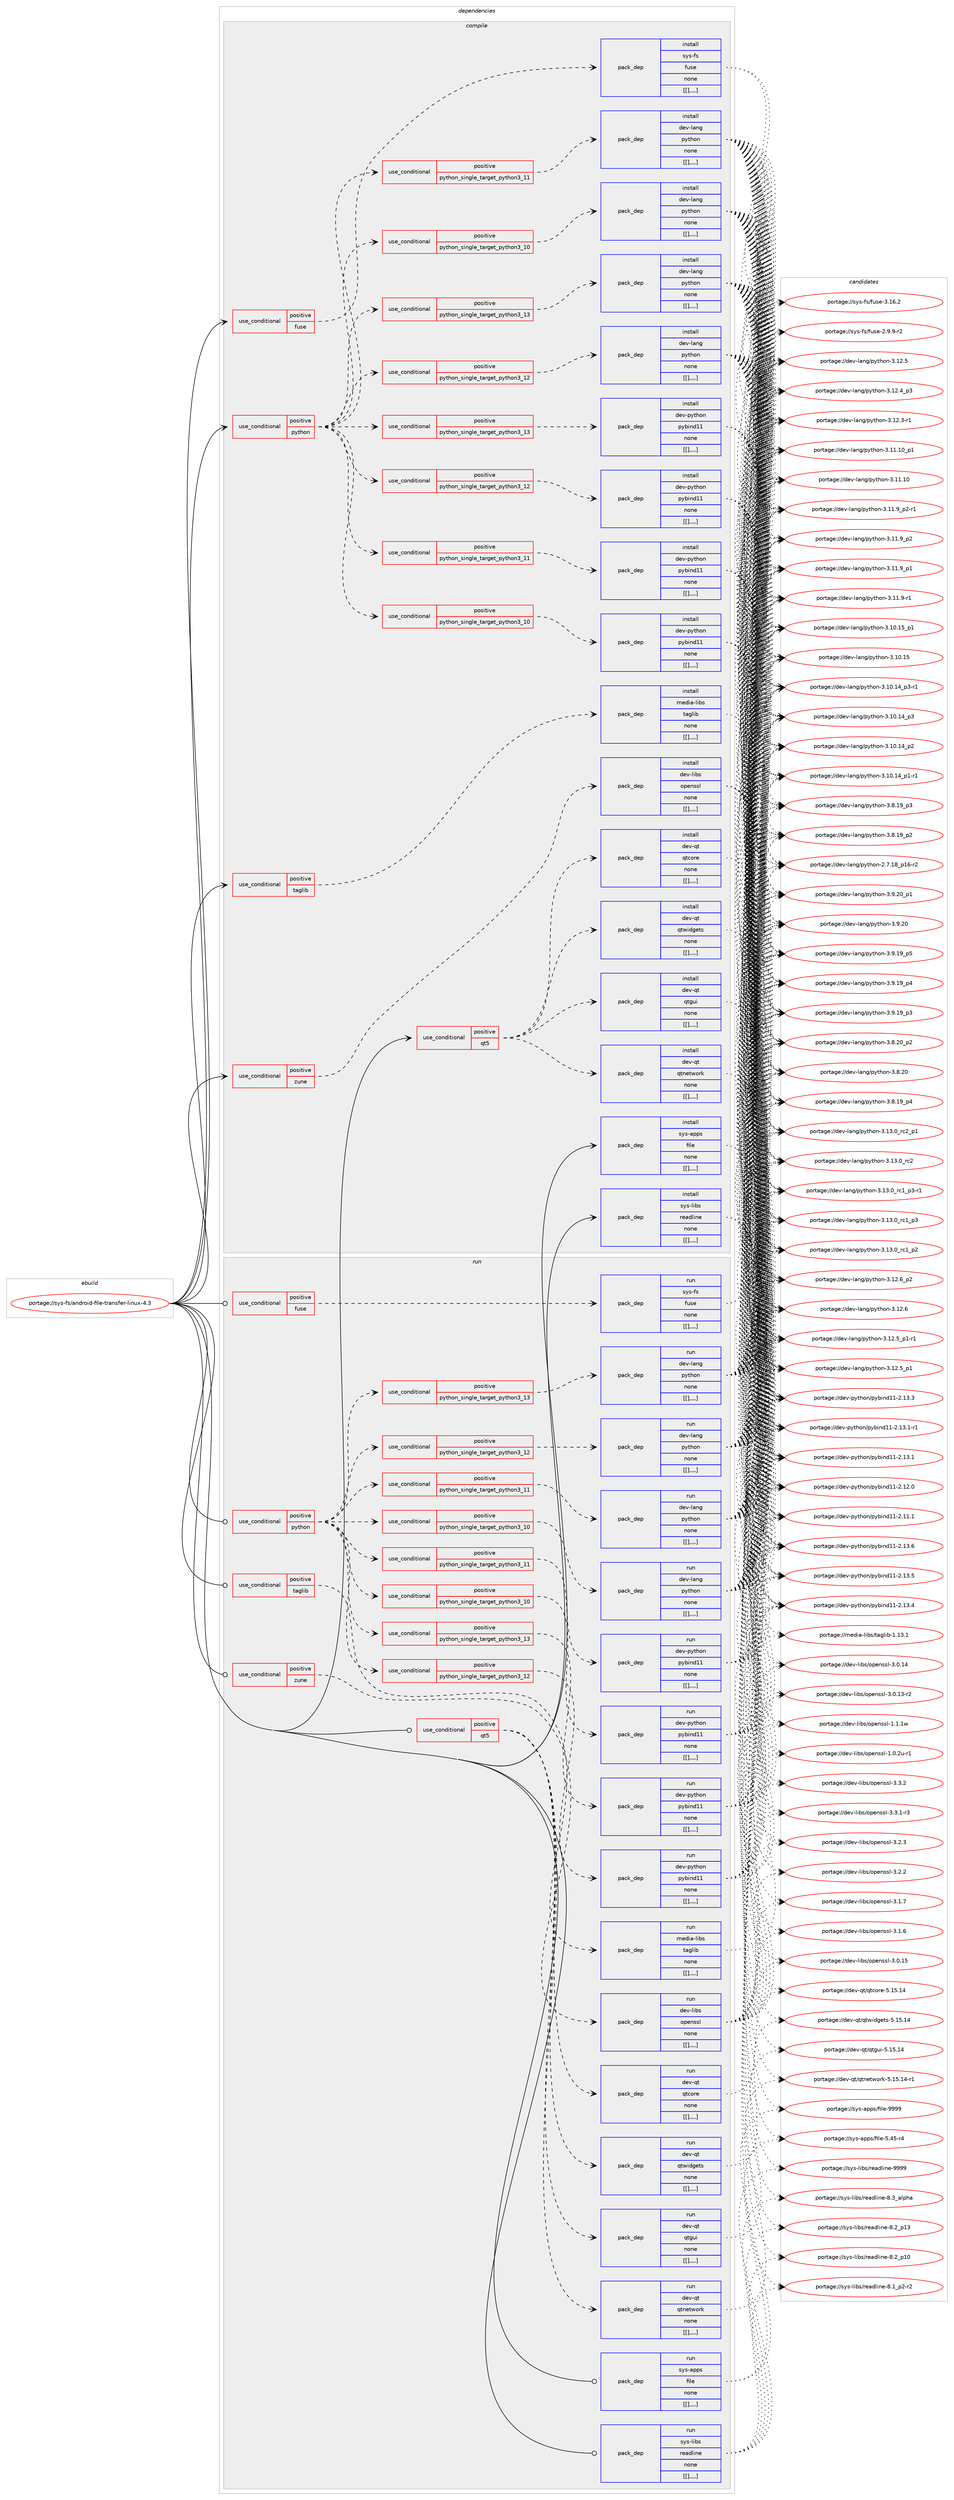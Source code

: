 digraph prolog {

# *************
# Graph options
# *************

newrank=true;
concentrate=true;
compound=true;
graph [rankdir=LR,fontname=Helvetica,fontsize=10,ranksep=1.5];#, ranksep=2.5, nodesep=0.2];
edge  [arrowhead=vee];
node  [fontname=Helvetica,fontsize=10];

# **********
# The ebuild
# **********

subgraph cluster_leftcol {
color=gray;
label=<<i>ebuild</i>>;
id [label="portage://sys-fs/android-file-transfer-linux-4.3", color=red, width=4, href="../sys-fs/android-file-transfer-linux-4.3.svg"];
}

# ****************
# The dependencies
# ****************

subgraph cluster_midcol {
color=gray;
label=<<i>dependencies</i>>;
subgraph cluster_compile {
fillcolor="#eeeeee";
style=filled;
label=<<i>compile</i>>;
subgraph cond120647 {
dependency447910 [label=<<TABLE BORDER="0" CELLBORDER="1" CELLSPACING="0" CELLPADDING="4"><TR><TD ROWSPAN="3" CELLPADDING="10">use_conditional</TD></TR><TR><TD>positive</TD></TR><TR><TD>fuse</TD></TR></TABLE>>, shape=none, color=red];
subgraph pack324282 {
dependency447911 [label=<<TABLE BORDER="0" CELLBORDER="1" CELLSPACING="0" CELLPADDING="4" WIDTH="220"><TR><TD ROWSPAN="6" CELLPADDING="30">pack_dep</TD></TR><TR><TD WIDTH="110">install</TD></TR><TR><TD>sys-fs</TD></TR><TR><TD>fuse</TD></TR><TR><TD>none</TD></TR><TR><TD>[[],,,,]</TD></TR></TABLE>>, shape=none, color=blue];
}
dependency447910:e -> dependency447911:w [weight=20,style="dashed",arrowhead="vee"];
}
id:e -> dependency447910:w [weight=20,style="solid",arrowhead="vee"];
subgraph cond120648 {
dependency447912 [label=<<TABLE BORDER="0" CELLBORDER="1" CELLSPACING="0" CELLPADDING="4"><TR><TD ROWSPAN="3" CELLPADDING="10">use_conditional</TD></TR><TR><TD>positive</TD></TR><TR><TD>python</TD></TR></TABLE>>, shape=none, color=red];
subgraph cond120649 {
dependency447913 [label=<<TABLE BORDER="0" CELLBORDER="1" CELLSPACING="0" CELLPADDING="4"><TR><TD ROWSPAN="3" CELLPADDING="10">use_conditional</TD></TR><TR><TD>positive</TD></TR><TR><TD>python_single_target_python3_10</TD></TR></TABLE>>, shape=none, color=red];
subgraph pack324283 {
dependency447914 [label=<<TABLE BORDER="0" CELLBORDER="1" CELLSPACING="0" CELLPADDING="4" WIDTH="220"><TR><TD ROWSPAN="6" CELLPADDING="30">pack_dep</TD></TR><TR><TD WIDTH="110">install</TD></TR><TR><TD>dev-lang</TD></TR><TR><TD>python</TD></TR><TR><TD>none</TD></TR><TR><TD>[[],,,,]</TD></TR></TABLE>>, shape=none, color=blue];
}
dependency447913:e -> dependency447914:w [weight=20,style="dashed",arrowhead="vee"];
}
dependency447912:e -> dependency447913:w [weight=20,style="dashed",arrowhead="vee"];
subgraph cond120650 {
dependency447915 [label=<<TABLE BORDER="0" CELLBORDER="1" CELLSPACING="0" CELLPADDING="4"><TR><TD ROWSPAN="3" CELLPADDING="10">use_conditional</TD></TR><TR><TD>positive</TD></TR><TR><TD>python_single_target_python3_11</TD></TR></TABLE>>, shape=none, color=red];
subgraph pack324284 {
dependency447916 [label=<<TABLE BORDER="0" CELLBORDER="1" CELLSPACING="0" CELLPADDING="4" WIDTH="220"><TR><TD ROWSPAN="6" CELLPADDING="30">pack_dep</TD></TR><TR><TD WIDTH="110">install</TD></TR><TR><TD>dev-lang</TD></TR><TR><TD>python</TD></TR><TR><TD>none</TD></TR><TR><TD>[[],,,,]</TD></TR></TABLE>>, shape=none, color=blue];
}
dependency447915:e -> dependency447916:w [weight=20,style="dashed",arrowhead="vee"];
}
dependency447912:e -> dependency447915:w [weight=20,style="dashed",arrowhead="vee"];
subgraph cond120651 {
dependency447917 [label=<<TABLE BORDER="0" CELLBORDER="1" CELLSPACING="0" CELLPADDING="4"><TR><TD ROWSPAN="3" CELLPADDING="10">use_conditional</TD></TR><TR><TD>positive</TD></TR><TR><TD>python_single_target_python3_12</TD></TR></TABLE>>, shape=none, color=red];
subgraph pack324285 {
dependency447918 [label=<<TABLE BORDER="0" CELLBORDER="1" CELLSPACING="0" CELLPADDING="4" WIDTH="220"><TR><TD ROWSPAN="6" CELLPADDING="30">pack_dep</TD></TR><TR><TD WIDTH="110">install</TD></TR><TR><TD>dev-lang</TD></TR><TR><TD>python</TD></TR><TR><TD>none</TD></TR><TR><TD>[[],,,,]</TD></TR></TABLE>>, shape=none, color=blue];
}
dependency447917:e -> dependency447918:w [weight=20,style="dashed",arrowhead="vee"];
}
dependency447912:e -> dependency447917:w [weight=20,style="dashed",arrowhead="vee"];
subgraph cond120652 {
dependency447919 [label=<<TABLE BORDER="0" CELLBORDER="1" CELLSPACING="0" CELLPADDING="4"><TR><TD ROWSPAN="3" CELLPADDING="10">use_conditional</TD></TR><TR><TD>positive</TD></TR><TR><TD>python_single_target_python3_13</TD></TR></TABLE>>, shape=none, color=red];
subgraph pack324286 {
dependency447920 [label=<<TABLE BORDER="0" CELLBORDER="1" CELLSPACING="0" CELLPADDING="4" WIDTH="220"><TR><TD ROWSPAN="6" CELLPADDING="30">pack_dep</TD></TR><TR><TD WIDTH="110">install</TD></TR><TR><TD>dev-lang</TD></TR><TR><TD>python</TD></TR><TR><TD>none</TD></TR><TR><TD>[[],,,,]</TD></TR></TABLE>>, shape=none, color=blue];
}
dependency447919:e -> dependency447920:w [weight=20,style="dashed",arrowhead="vee"];
}
dependency447912:e -> dependency447919:w [weight=20,style="dashed",arrowhead="vee"];
subgraph cond120653 {
dependency447921 [label=<<TABLE BORDER="0" CELLBORDER="1" CELLSPACING="0" CELLPADDING="4"><TR><TD ROWSPAN="3" CELLPADDING="10">use_conditional</TD></TR><TR><TD>positive</TD></TR><TR><TD>python_single_target_python3_10</TD></TR></TABLE>>, shape=none, color=red];
subgraph pack324287 {
dependency447922 [label=<<TABLE BORDER="0" CELLBORDER="1" CELLSPACING="0" CELLPADDING="4" WIDTH="220"><TR><TD ROWSPAN="6" CELLPADDING="30">pack_dep</TD></TR><TR><TD WIDTH="110">install</TD></TR><TR><TD>dev-python</TD></TR><TR><TD>pybind11</TD></TR><TR><TD>none</TD></TR><TR><TD>[[],,,,]</TD></TR></TABLE>>, shape=none, color=blue];
}
dependency447921:e -> dependency447922:w [weight=20,style="dashed",arrowhead="vee"];
}
dependency447912:e -> dependency447921:w [weight=20,style="dashed",arrowhead="vee"];
subgraph cond120654 {
dependency447923 [label=<<TABLE BORDER="0" CELLBORDER="1" CELLSPACING="0" CELLPADDING="4"><TR><TD ROWSPAN="3" CELLPADDING="10">use_conditional</TD></TR><TR><TD>positive</TD></TR><TR><TD>python_single_target_python3_11</TD></TR></TABLE>>, shape=none, color=red];
subgraph pack324288 {
dependency447924 [label=<<TABLE BORDER="0" CELLBORDER="1" CELLSPACING="0" CELLPADDING="4" WIDTH="220"><TR><TD ROWSPAN="6" CELLPADDING="30">pack_dep</TD></TR><TR><TD WIDTH="110">install</TD></TR><TR><TD>dev-python</TD></TR><TR><TD>pybind11</TD></TR><TR><TD>none</TD></TR><TR><TD>[[],,,,]</TD></TR></TABLE>>, shape=none, color=blue];
}
dependency447923:e -> dependency447924:w [weight=20,style="dashed",arrowhead="vee"];
}
dependency447912:e -> dependency447923:w [weight=20,style="dashed",arrowhead="vee"];
subgraph cond120655 {
dependency447925 [label=<<TABLE BORDER="0" CELLBORDER="1" CELLSPACING="0" CELLPADDING="4"><TR><TD ROWSPAN="3" CELLPADDING="10">use_conditional</TD></TR><TR><TD>positive</TD></TR><TR><TD>python_single_target_python3_12</TD></TR></TABLE>>, shape=none, color=red];
subgraph pack324289 {
dependency447926 [label=<<TABLE BORDER="0" CELLBORDER="1" CELLSPACING="0" CELLPADDING="4" WIDTH="220"><TR><TD ROWSPAN="6" CELLPADDING="30">pack_dep</TD></TR><TR><TD WIDTH="110">install</TD></TR><TR><TD>dev-python</TD></TR><TR><TD>pybind11</TD></TR><TR><TD>none</TD></TR><TR><TD>[[],,,,]</TD></TR></TABLE>>, shape=none, color=blue];
}
dependency447925:e -> dependency447926:w [weight=20,style="dashed",arrowhead="vee"];
}
dependency447912:e -> dependency447925:w [weight=20,style="dashed",arrowhead="vee"];
subgraph cond120656 {
dependency447927 [label=<<TABLE BORDER="0" CELLBORDER="1" CELLSPACING="0" CELLPADDING="4"><TR><TD ROWSPAN="3" CELLPADDING="10">use_conditional</TD></TR><TR><TD>positive</TD></TR><TR><TD>python_single_target_python3_13</TD></TR></TABLE>>, shape=none, color=red];
subgraph pack324290 {
dependency447928 [label=<<TABLE BORDER="0" CELLBORDER="1" CELLSPACING="0" CELLPADDING="4" WIDTH="220"><TR><TD ROWSPAN="6" CELLPADDING="30">pack_dep</TD></TR><TR><TD WIDTH="110">install</TD></TR><TR><TD>dev-python</TD></TR><TR><TD>pybind11</TD></TR><TR><TD>none</TD></TR><TR><TD>[[],,,,]</TD></TR></TABLE>>, shape=none, color=blue];
}
dependency447927:e -> dependency447928:w [weight=20,style="dashed",arrowhead="vee"];
}
dependency447912:e -> dependency447927:w [weight=20,style="dashed",arrowhead="vee"];
}
id:e -> dependency447912:w [weight=20,style="solid",arrowhead="vee"];
subgraph cond120657 {
dependency447929 [label=<<TABLE BORDER="0" CELLBORDER="1" CELLSPACING="0" CELLPADDING="4"><TR><TD ROWSPAN="3" CELLPADDING="10">use_conditional</TD></TR><TR><TD>positive</TD></TR><TR><TD>qt5</TD></TR></TABLE>>, shape=none, color=red];
subgraph pack324291 {
dependency447930 [label=<<TABLE BORDER="0" CELLBORDER="1" CELLSPACING="0" CELLPADDING="4" WIDTH="220"><TR><TD ROWSPAN="6" CELLPADDING="30">pack_dep</TD></TR><TR><TD WIDTH="110">install</TD></TR><TR><TD>dev-qt</TD></TR><TR><TD>qtcore</TD></TR><TR><TD>none</TD></TR><TR><TD>[[],,,,]</TD></TR></TABLE>>, shape=none, color=blue];
}
dependency447929:e -> dependency447930:w [weight=20,style="dashed",arrowhead="vee"];
subgraph pack324292 {
dependency447931 [label=<<TABLE BORDER="0" CELLBORDER="1" CELLSPACING="0" CELLPADDING="4" WIDTH="220"><TR><TD ROWSPAN="6" CELLPADDING="30">pack_dep</TD></TR><TR><TD WIDTH="110">install</TD></TR><TR><TD>dev-qt</TD></TR><TR><TD>qtgui</TD></TR><TR><TD>none</TD></TR><TR><TD>[[],,,,]</TD></TR></TABLE>>, shape=none, color=blue];
}
dependency447929:e -> dependency447931:w [weight=20,style="dashed",arrowhead="vee"];
subgraph pack324293 {
dependency447932 [label=<<TABLE BORDER="0" CELLBORDER="1" CELLSPACING="0" CELLPADDING="4" WIDTH="220"><TR><TD ROWSPAN="6" CELLPADDING="30">pack_dep</TD></TR><TR><TD WIDTH="110">install</TD></TR><TR><TD>dev-qt</TD></TR><TR><TD>qtnetwork</TD></TR><TR><TD>none</TD></TR><TR><TD>[[],,,,]</TD></TR></TABLE>>, shape=none, color=blue];
}
dependency447929:e -> dependency447932:w [weight=20,style="dashed",arrowhead="vee"];
subgraph pack324294 {
dependency447933 [label=<<TABLE BORDER="0" CELLBORDER="1" CELLSPACING="0" CELLPADDING="4" WIDTH="220"><TR><TD ROWSPAN="6" CELLPADDING="30">pack_dep</TD></TR><TR><TD WIDTH="110">install</TD></TR><TR><TD>dev-qt</TD></TR><TR><TD>qtwidgets</TD></TR><TR><TD>none</TD></TR><TR><TD>[[],,,,]</TD></TR></TABLE>>, shape=none, color=blue];
}
dependency447929:e -> dependency447933:w [weight=20,style="dashed",arrowhead="vee"];
}
id:e -> dependency447929:w [weight=20,style="solid",arrowhead="vee"];
subgraph cond120658 {
dependency447934 [label=<<TABLE BORDER="0" CELLBORDER="1" CELLSPACING="0" CELLPADDING="4"><TR><TD ROWSPAN="3" CELLPADDING="10">use_conditional</TD></TR><TR><TD>positive</TD></TR><TR><TD>taglib</TD></TR></TABLE>>, shape=none, color=red];
subgraph pack324295 {
dependency447935 [label=<<TABLE BORDER="0" CELLBORDER="1" CELLSPACING="0" CELLPADDING="4" WIDTH="220"><TR><TD ROWSPAN="6" CELLPADDING="30">pack_dep</TD></TR><TR><TD WIDTH="110">install</TD></TR><TR><TD>media-libs</TD></TR><TR><TD>taglib</TD></TR><TR><TD>none</TD></TR><TR><TD>[[],,,,]</TD></TR></TABLE>>, shape=none, color=blue];
}
dependency447934:e -> dependency447935:w [weight=20,style="dashed",arrowhead="vee"];
}
id:e -> dependency447934:w [weight=20,style="solid",arrowhead="vee"];
subgraph cond120659 {
dependency447936 [label=<<TABLE BORDER="0" CELLBORDER="1" CELLSPACING="0" CELLPADDING="4"><TR><TD ROWSPAN="3" CELLPADDING="10">use_conditional</TD></TR><TR><TD>positive</TD></TR><TR><TD>zune</TD></TR></TABLE>>, shape=none, color=red];
subgraph pack324296 {
dependency447937 [label=<<TABLE BORDER="0" CELLBORDER="1" CELLSPACING="0" CELLPADDING="4" WIDTH="220"><TR><TD ROWSPAN="6" CELLPADDING="30">pack_dep</TD></TR><TR><TD WIDTH="110">install</TD></TR><TR><TD>dev-libs</TD></TR><TR><TD>openssl</TD></TR><TR><TD>none</TD></TR><TR><TD>[[],,,,]</TD></TR></TABLE>>, shape=none, color=blue];
}
dependency447936:e -> dependency447937:w [weight=20,style="dashed",arrowhead="vee"];
}
id:e -> dependency447936:w [weight=20,style="solid",arrowhead="vee"];
subgraph pack324297 {
dependency447938 [label=<<TABLE BORDER="0" CELLBORDER="1" CELLSPACING="0" CELLPADDING="4" WIDTH="220"><TR><TD ROWSPAN="6" CELLPADDING="30">pack_dep</TD></TR><TR><TD WIDTH="110">install</TD></TR><TR><TD>sys-apps</TD></TR><TR><TD>file</TD></TR><TR><TD>none</TD></TR><TR><TD>[[],,,,]</TD></TR></TABLE>>, shape=none, color=blue];
}
id:e -> dependency447938:w [weight=20,style="solid",arrowhead="vee"];
subgraph pack324298 {
dependency447939 [label=<<TABLE BORDER="0" CELLBORDER="1" CELLSPACING="0" CELLPADDING="4" WIDTH="220"><TR><TD ROWSPAN="6" CELLPADDING="30">pack_dep</TD></TR><TR><TD WIDTH="110">install</TD></TR><TR><TD>sys-libs</TD></TR><TR><TD>readline</TD></TR><TR><TD>none</TD></TR><TR><TD>[[],,,,]</TD></TR></TABLE>>, shape=none, color=blue];
}
id:e -> dependency447939:w [weight=20,style="solid",arrowhead="vee"];
}
subgraph cluster_compileandrun {
fillcolor="#eeeeee";
style=filled;
label=<<i>compile and run</i>>;
}
subgraph cluster_run {
fillcolor="#eeeeee";
style=filled;
label=<<i>run</i>>;
subgraph cond120660 {
dependency447940 [label=<<TABLE BORDER="0" CELLBORDER="1" CELLSPACING="0" CELLPADDING="4"><TR><TD ROWSPAN="3" CELLPADDING="10">use_conditional</TD></TR><TR><TD>positive</TD></TR><TR><TD>fuse</TD></TR></TABLE>>, shape=none, color=red];
subgraph pack324299 {
dependency447941 [label=<<TABLE BORDER="0" CELLBORDER="1" CELLSPACING="0" CELLPADDING="4" WIDTH="220"><TR><TD ROWSPAN="6" CELLPADDING="30">pack_dep</TD></TR><TR><TD WIDTH="110">run</TD></TR><TR><TD>sys-fs</TD></TR><TR><TD>fuse</TD></TR><TR><TD>none</TD></TR><TR><TD>[[],,,,]</TD></TR></TABLE>>, shape=none, color=blue];
}
dependency447940:e -> dependency447941:w [weight=20,style="dashed",arrowhead="vee"];
}
id:e -> dependency447940:w [weight=20,style="solid",arrowhead="odot"];
subgraph cond120661 {
dependency447942 [label=<<TABLE BORDER="0" CELLBORDER="1" CELLSPACING="0" CELLPADDING="4"><TR><TD ROWSPAN="3" CELLPADDING="10">use_conditional</TD></TR><TR><TD>positive</TD></TR><TR><TD>python</TD></TR></TABLE>>, shape=none, color=red];
subgraph cond120662 {
dependency447943 [label=<<TABLE BORDER="0" CELLBORDER="1" CELLSPACING="0" CELLPADDING="4"><TR><TD ROWSPAN="3" CELLPADDING="10">use_conditional</TD></TR><TR><TD>positive</TD></TR><TR><TD>python_single_target_python3_10</TD></TR></TABLE>>, shape=none, color=red];
subgraph pack324300 {
dependency447944 [label=<<TABLE BORDER="0" CELLBORDER="1" CELLSPACING="0" CELLPADDING="4" WIDTH="220"><TR><TD ROWSPAN="6" CELLPADDING="30">pack_dep</TD></TR><TR><TD WIDTH="110">run</TD></TR><TR><TD>dev-lang</TD></TR><TR><TD>python</TD></TR><TR><TD>none</TD></TR><TR><TD>[[],,,,]</TD></TR></TABLE>>, shape=none, color=blue];
}
dependency447943:e -> dependency447944:w [weight=20,style="dashed",arrowhead="vee"];
}
dependency447942:e -> dependency447943:w [weight=20,style="dashed",arrowhead="vee"];
subgraph cond120663 {
dependency447945 [label=<<TABLE BORDER="0" CELLBORDER="1" CELLSPACING="0" CELLPADDING="4"><TR><TD ROWSPAN="3" CELLPADDING="10">use_conditional</TD></TR><TR><TD>positive</TD></TR><TR><TD>python_single_target_python3_11</TD></TR></TABLE>>, shape=none, color=red];
subgraph pack324301 {
dependency447946 [label=<<TABLE BORDER="0" CELLBORDER="1" CELLSPACING="0" CELLPADDING="4" WIDTH="220"><TR><TD ROWSPAN="6" CELLPADDING="30">pack_dep</TD></TR><TR><TD WIDTH="110">run</TD></TR><TR><TD>dev-lang</TD></TR><TR><TD>python</TD></TR><TR><TD>none</TD></TR><TR><TD>[[],,,,]</TD></TR></TABLE>>, shape=none, color=blue];
}
dependency447945:e -> dependency447946:w [weight=20,style="dashed",arrowhead="vee"];
}
dependency447942:e -> dependency447945:w [weight=20,style="dashed",arrowhead="vee"];
subgraph cond120664 {
dependency447947 [label=<<TABLE BORDER="0" CELLBORDER="1" CELLSPACING="0" CELLPADDING="4"><TR><TD ROWSPAN="3" CELLPADDING="10">use_conditional</TD></TR><TR><TD>positive</TD></TR><TR><TD>python_single_target_python3_12</TD></TR></TABLE>>, shape=none, color=red];
subgraph pack324302 {
dependency447948 [label=<<TABLE BORDER="0" CELLBORDER="1" CELLSPACING="0" CELLPADDING="4" WIDTH="220"><TR><TD ROWSPAN="6" CELLPADDING="30">pack_dep</TD></TR><TR><TD WIDTH="110">run</TD></TR><TR><TD>dev-lang</TD></TR><TR><TD>python</TD></TR><TR><TD>none</TD></TR><TR><TD>[[],,,,]</TD></TR></TABLE>>, shape=none, color=blue];
}
dependency447947:e -> dependency447948:w [weight=20,style="dashed",arrowhead="vee"];
}
dependency447942:e -> dependency447947:w [weight=20,style="dashed",arrowhead="vee"];
subgraph cond120665 {
dependency447949 [label=<<TABLE BORDER="0" CELLBORDER="1" CELLSPACING="0" CELLPADDING="4"><TR><TD ROWSPAN="3" CELLPADDING="10">use_conditional</TD></TR><TR><TD>positive</TD></TR><TR><TD>python_single_target_python3_13</TD></TR></TABLE>>, shape=none, color=red];
subgraph pack324303 {
dependency447950 [label=<<TABLE BORDER="0" CELLBORDER="1" CELLSPACING="0" CELLPADDING="4" WIDTH="220"><TR><TD ROWSPAN="6" CELLPADDING="30">pack_dep</TD></TR><TR><TD WIDTH="110">run</TD></TR><TR><TD>dev-lang</TD></TR><TR><TD>python</TD></TR><TR><TD>none</TD></TR><TR><TD>[[],,,,]</TD></TR></TABLE>>, shape=none, color=blue];
}
dependency447949:e -> dependency447950:w [weight=20,style="dashed",arrowhead="vee"];
}
dependency447942:e -> dependency447949:w [weight=20,style="dashed",arrowhead="vee"];
subgraph cond120666 {
dependency447951 [label=<<TABLE BORDER="0" CELLBORDER="1" CELLSPACING="0" CELLPADDING="4"><TR><TD ROWSPAN="3" CELLPADDING="10">use_conditional</TD></TR><TR><TD>positive</TD></TR><TR><TD>python_single_target_python3_10</TD></TR></TABLE>>, shape=none, color=red];
subgraph pack324304 {
dependency447952 [label=<<TABLE BORDER="0" CELLBORDER="1" CELLSPACING="0" CELLPADDING="4" WIDTH="220"><TR><TD ROWSPAN="6" CELLPADDING="30">pack_dep</TD></TR><TR><TD WIDTH="110">run</TD></TR><TR><TD>dev-python</TD></TR><TR><TD>pybind11</TD></TR><TR><TD>none</TD></TR><TR><TD>[[],,,,]</TD></TR></TABLE>>, shape=none, color=blue];
}
dependency447951:e -> dependency447952:w [weight=20,style="dashed",arrowhead="vee"];
}
dependency447942:e -> dependency447951:w [weight=20,style="dashed",arrowhead="vee"];
subgraph cond120667 {
dependency447953 [label=<<TABLE BORDER="0" CELLBORDER="1" CELLSPACING="0" CELLPADDING="4"><TR><TD ROWSPAN="3" CELLPADDING="10">use_conditional</TD></TR><TR><TD>positive</TD></TR><TR><TD>python_single_target_python3_11</TD></TR></TABLE>>, shape=none, color=red];
subgraph pack324305 {
dependency447954 [label=<<TABLE BORDER="0" CELLBORDER="1" CELLSPACING="0" CELLPADDING="4" WIDTH="220"><TR><TD ROWSPAN="6" CELLPADDING="30">pack_dep</TD></TR><TR><TD WIDTH="110">run</TD></TR><TR><TD>dev-python</TD></TR><TR><TD>pybind11</TD></TR><TR><TD>none</TD></TR><TR><TD>[[],,,,]</TD></TR></TABLE>>, shape=none, color=blue];
}
dependency447953:e -> dependency447954:w [weight=20,style="dashed",arrowhead="vee"];
}
dependency447942:e -> dependency447953:w [weight=20,style="dashed",arrowhead="vee"];
subgraph cond120668 {
dependency447955 [label=<<TABLE BORDER="0" CELLBORDER="1" CELLSPACING="0" CELLPADDING="4"><TR><TD ROWSPAN="3" CELLPADDING="10">use_conditional</TD></TR><TR><TD>positive</TD></TR><TR><TD>python_single_target_python3_12</TD></TR></TABLE>>, shape=none, color=red];
subgraph pack324306 {
dependency447956 [label=<<TABLE BORDER="0" CELLBORDER="1" CELLSPACING="0" CELLPADDING="4" WIDTH="220"><TR><TD ROWSPAN="6" CELLPADDING="30">pack_dep</TD></TR><TR><TD WIDTH="110">run</TD></TR><TR><TD>dev-python</TD></TR><TR><TD>pybind11</TD></TR><TR><TD>none</TD></TR><TR><TD>[[],,,,]</TD></TR></TABLE>>, shape=none, color=blue];
}
dependency447955:e -> dependency447956:w [weight=20,style="dashed",arrowhead="vee"];
}
dependency447942:e -> dependency447955:w [weight=20,style="dashed",arrowhead="vee"];
subgraph cond120669 {
dependency447957 [label=<<TABLE BORDER="0" CELLBORDER="1" CELLSPACING="0" CELLPADDING="4"><TR><TD ROWSPAN="3" CELLPADDING="10">use_conditional</TD></TR><TR><TD>positive</TD></TR><TR><TD>python_single_target_python3_13</TD></TR></TABLE>>, shape=none, color=red];
subgraph pack324307 {
dependency447958 [label=<<TABLE BORDER="0" CELLBORDER="1" CELLSPACING="0" CELLPADDING="4" WIDTH="220"><TR><TD ROWSPAN="6" CELLPADDING="30">pack_dep</TD></TR><TR><TD WIDTH="110">run</TD></TR><TR><TD>dev-python</TD></TR><TR><TD>pybind11</TD></TR><TR><TD>none</TD></TR><TR><TD>[[],,,,]</TD></TR></TABLE>>, shape=none, color=blue];
}
dependency447957:e -> dependency447958:w [weight=20,style="dashed",arrowhead="vee"];
}
dependency447942:e -> dependency447957:w [weight=20,style="dashed",arrowhead="vee"];
}
id:e -> dependency447942:w [weight=20,style="solid",arrowhead="odot"];
subgraph cond120670 {
dependency447959 [label=<<TABLE BORDER="0" CELLBORDER="1" CELLSPACING="0" CELLPADDING="4"><TR><TD ROWSPAN="3" CELLPADDING="10">use_conditional</TD></TR><TR><TD>positive</TD></TR><TR><TD>qt5</TD></TR></TABLE>>, shape=none, color=red];
subgraph pack324308 {
dependency447960 [label=<<TABLE BORDER="0" CELLBORDER="1" CELLSPACING="0" CELLPADDING="4" WIDTH="220"><TR><TD ROWSPAN="6" CELLPADDING="30">pack_dep</TD></TR><TR><TD WIDTH="110">run</TD></TR><TR><TD>dev-qt</TD></TR><TR><TD>qtcore</TD></TR><TR><TD>none</TD></TR><TR><TD>[[],,,,]</TD></TR></TABLE>>, shape=none, color=blue];
}
dependency447959:e -> dependency447960:w [weight=20,style="dashed",arrowhead="vee"];
subgraph pack324309 {
dependency447961 [label=<<TABLE BORDER="0" CELLBORDER="1" CELLSPACING="0" CELLPADDING="4" WIDTH="220"><TR><TD ROWSPAN="6" CELLPADDING="30">pack_dep</TD></TR><TR><TD WIDTH="110">run</TD></TR><TR><TD>dev-qt</TD></TR><TR><TD>qtgui</TD></TR><TR><TD>none</TD></TR><TR><TD>[[],,,,]</TD></TR></TABLE>>, shape=none, color=blue];
}
dependency447959:e -> dependency447961:w [weight=20,style="dashed",arrowhead="vee"];
subgraph pack324310 {
dependency447962 [label=<<TABLE BORDER="0" CELLBORDER="1" CELLSPACING="0" CELLPADDING="4" WIDTH="220"><TR><TD ROWSPAN="6" CELLPADDING="30">pack_dep</TD></TR><TR><TD WIDTH="110">run</TD></TR><TR><TD>dev-qt</TD></TR><TR><TD>qtnetwork</TD></TR><TR><TD>none</TD></TR><TR><TD>[[],,,,]</TD></TR></TABLE>>, shape=none, color=blue];
}
dependency447959:e -> dependency447962:w [weight=20,style="dashed",arrowhead="vee"];
subgraph pack324311 {
dependency447963 [label=<<TABLE BORDER="0" CELLBORDER="1" CELLSPACING="0" CELLPADDING="4" WIDTH="220"><TR><TD ROWSPAN="6" CELLPADDING="30">pack_dep</TD></TR><TR><TD WIDTH="110">run</TD></TR><TR><TD>dev-qt</TD></TR><TR><TD>qtwidgets</TD></TR><TR><TD>none</TD></TR><TR><TD>[[],,,,]</TD></TR></TABLE>>, shape=none, color=blue];
}
dependency447959:e -> dependency447963:w [weight=20,style="dashed",arrowhead="vee"];
}
id:e -> dependency447959:w [weight=20,style="solid",arrowhead="odot"];
subgraph cond120671 {
dependency447964 [label=<<TABLE BORDER="0" CELLBORDER="1" CELLSPACING="0" CELLPADDING="4"><TR><TD ROWSPAN="3" CELLPADDING="10">use_conditional</TD></TR><TR><TD>positive</TD></TR><TR><TD>taglib</TD></TR></TABLE>>, shape=none, color=red];
subgraph pack324312 {
dependency447965 [label=<<TABLE BORDER="0" CELLBORDER="1" CELLSPACING="0" CELLPADDING="4" WIDTH="220"><TR><TD ROWSPAN="6" CELLPADDING="30">pack_dep</TD></TR><TR><TD WIDTH="110">run</TD></TR><TR><TD>media-libs</TD></TR><TR><TD>taglib</TD></TR><TR><TD>none</TD></TR><TR><TD>[[],,,,]</TD></TR></TABLE>>, shape=none, color=blue];
}
dependency447964:e -> dependency447965:w [weight=20,style="dashed",arrowhead="vee"];
}
id:e -> dependency447964:w [weight=20,style="solid",arrowhead="odot"];
subgraph cond120672 {
dependency447966 [label=<<TABLE BORDER="0" CELLBORDER="1" CELLSPACING="0" CELLPADDING="4"><TR><TD ROWSPAN="3" CELLPADDING="10">use_conditional</TD></TR><TR><TD>positive</TD></TR><TR><TD>zune</TD></TR></TABLE>>, shape=none, color=red];
subgraph pack324313 {
dependency447967 [label=<<TABLE BORDER="0" CELLBORDER="1" CELLSPACING="0" CELLPADDING="4" WIDTH="220"><TR><TD ROWSPAN="6" CELLPADDING="30">pack_dep</TD></TR><TR><TD WIDTH="110">run</TD></TR><TR><TD>dev-libs</TD></TR><TR><TD>openssl</TD></TR><TR><TD>none</TD></TR><TR><TD>[[],,,,]</TD></TR></TABLE>>, shape=none, color=blue];
}
dependency447966:e -> dependency447967:w [weight=20,style="dashed",arrowhead="vee"];
}
id:e -> dependency447966:w [weight=20,style="solid",arrowhead="odot"];
subgraph pack324314 {
dependency447968 [label=<<TABLE BORDER="0" CELLBORDER="1" CELLSPACING="0" CELLPADDING="4" WIDTH="220"><TR><TD ROWSPAN="6" CELLPADDING="30">pack_dep</TD></TR><TR><TD WIDTH="110">run</TD></TR><TR><TD>sys-apps</TD></TR><TR><TD>file</TD></TR><TR><TD>none</TD></TR><TR><TD>[[],,,,]</TD></TR></TABLE>>, shape=none, color=blue];
}
id:e -> dependency447968:w [weight=20,style="solid",arrowhead="odot"];
subgraph pack324315 {
dependency447969 [label=<<TABLE BORDER="0" CELLBORDER="1" CELLSPACING="0" CELLPADDING="4" WIDTH="220"><TR><TD ROWSPAN="6" CELLPADDING="30">pack_dep</TD></TR><TR><TD WIDTH="110">run</TD></TR><TR><TD>sys-libs</TD></TR><TR><TD>readline</TD></TR><TR><TD>none</TD></TR><TR><TD>[[],,,,]</TD></TR></TABLE>>, shape=none, color=blue];
}
id:e -> dependency447969:w [weight=20,style="solid",arrowhead="odot"];
}
}

# **************
# The candidates
# **************

subgraph cluster_choices {
rank=same;
color=gray;
label=<<i>candidates</i>>;

subgraph choice324282 {
color=black;
nodesep=1;
choice115121115451021154710211711510145514649544650 [label="portage://sys-fs/fuse-3.16.2", color=red, width=4,href="../sys-fs/fuse-3.16.2.svg"];
choice11512111545102115471021171151014550465746574511450 [label="portage://sys-fs/fuse-2.9.9-r2", color=red, width=4,href="../sys-fs/fuse-2.9.9-r2.svg"];
dependency447911:e -> choice115121115451021154710211711510145514649544650:w [style=dotted,weight="100"];
dependency447911:e -> choice11512111545102115471021171151014550465746574511450:w [style=dotted,weight="100"];
}
subgraph choice324283 {
color=black;
nodesep=1;
choice100101118451089711010347112121116104111110455146495146489511499509511249 [label="portage://dev-lang/python-3.13.0_rc2_p1", color=red, width=4,href="../dev-lang/python-3.13.0_rc2_p1.svg"];
choice10010111845108971101034711212111610411111045514649514648951149950 [label="portage://dev-lang/python-3.13.0_rc2", color=red, width=4,href="../dev-lang/python-3.13.0_rc2.svg"];
choice1001011184510897110103471121211161041111104551464951464895114994995112514511449 [label="portage://dev-lang/python-3.13.0_rc1_p3-r1", color=red, width=4,href="../dev-lang/python-3.13.0_rc1_p3-r1.svg"];
choice100101118451089711010347112121116104111110455146495146489511499499511251 [label="portage://dev-lang/python-3.13.0_rc1_p3", color=red, width=4,href="../dev-lang/python-3.13.0_rc1_p3.svg"];
choice100101118451089711010347112121116104111110455146495146489511499499511250 [label="portage://dev-lang/python-3.13.0_rc1_p2", color=red, width=4,href="../dev-lang/python-3.13.0_rc1_p2.svg"];
choice100101118451089711010347112121116104111110455146495046549511250 [label="portage://dev-lang/python-3.12.6_p2", color=red, width=4,href="../dev-lang/python-3.12.6_p2.svg"];
choice10010111845108971101034711212111610411111045514649504654 [label="portage://dev-lang/python-3.12.6", color=red, width=4,href="../dev-lang/python-3.12.6.svg"];
choice1001011184510897110103471121211161041111104551464950465395112494511449 [label="portage://dev-lang/python-3.12.5_p1-r1", color=red, width=4,href="../dev-lang/python-3.12.5_p1-r1.svg"];
choice100101118451089711010347112121116104111110455146495046539511249 [label="portage://dev-lang/python-3.12.5_p1", color=red, width=4,href="../dev-lang/python-3.12.5_p1.svg"];
choice10010111845108971101034711212111610411111045514649504653 [label="portage://dev-lang/python-3.12.5", color=red, width=4,href="../dev-lang/python-3.12.5.svg"];
choice100101118451089711010347112121116104111110455146495046529511251 [label="portage://dev-lang/python-3.12.4_p3", color=red, width=4,href="../dev-lang/python-3.12.4_p3.svg"];
choice100101118451089711010347112121116104111110455146495046514511449 [label="portage://dev-lang/python-3.12.3-r1", color=red, width=4,href="../dev-lang/python-3.12.3-r1.svg"];
choice10010111845108971101034711212111610411111045514649494649489511249 [label="portage://dev-lang/python-3.11.10_p1", color=red, width=4,href="../dev-lang/python-3.11.10_p1.svg"];
choice1001011184510897110103471121211161041111104551464949464948 [label="portage://dev-lang/python-3.11.10", color=red, width=4,href="../dev-lang/python-3.11.10.svg"];
choice1001011184510897110103471121211161041111104551464949465795112504511449 [label="portage://dev-lang/python-3.11.9_p2-r1", color=red, width=4,href="../dev-lang/python-3.11.9_p2-r1.svg"];
choice100101118451089711010347112121116104111110455146494946579511250 [label="portage://dev-lang/python-3.11.9_p2", color=red, width=4,href="../dev-lang/python-3.11.9_p2.svg"];
choice100101118451089711010347112121116104111110455146494946579511249 [label="portage://dev-lang/python-3.11.9_p1", color=red, width=4,href="../dev-lang/python-3.11.9_p1.svg"];
choice100101118451089711010347112121116104111110455146494946574511449 [label="portage://dev-lang/python-3.11.9-r1", color=red, width=4,href="../dev-lang/python-3.11.9-r1.svg"];
choice10010111845108971101034711212111610411111045514649484649539511249 [label="portage://dev-lang/python-3.10.15_p1", color=red, width=4,href="../dev-lang/python-3.10.15_p1.svg"];
choice1001011184510897110103471121211161041111104551464948464953 [label="portage://dev-lang/python-3.10.15", color=red, width=4,href="../dev-lang/python-3.10.15.svg"];
choice100101118451089711010347112121116104111110455146494846495295112514511449 [label="portage://dev-lang/python-3.10.14_p3-r1", color=red, width=4,href="../dev-lang/python-3.10.14_p3-r1.svg"];
choice10010111845108971101034711212111610411111045514649484649529511251 [label="portage://dev-lang/python-3.10.14_p3", color=red, width=4,href="../dev-lang/python-3.10.14_p3.svg"];
choice10010111845108971101034711212111610411111045514649484649529511250 [label="portage://dev-lang/python-3.10.14_p2", color=red, width=4,href="../dev-lang/python-3.10.14_p2.svg"];
choice100101118451089711010347112121116104111110455146494846495295112494511449 [label="portage://dev-lang/python-3.10.14_p1-r1", color=red, width=4,href="../dev-lang/python-3.10.14_p1-r1.svg"];
choice100101118451089711010347112121116104111110455146574650489511249 [label="portage://dev-lang/python-3.9.20_p1", color=red, width=4,href="../dev-lang/python-3.9.20_p1.svg"];
choice10010111845108971101034711212111610411111045514657465048 [label="portage://dev-lang/python-3.9.20", color=red, width=4,href="../dev-lang/python-3.9.20.svg"];
choice100101118451089711010347112121116104111110455146574649579511253 [label="portage://dev-lang/python-3.9.19_p5", color=red, width=4,href="../dev-lang/python-3.9.19_p5.svg"];
choice100101118451089711010347112121116104111110455146574649579511252 [label="portage://dev-lang/python-3.9.19_p4", color=red, width=4,href="../dev-lang/python-3.9.19_p4.svg"];
choice100101118451089711010347112121116104111110455146574649579511251 [label="portage://dev-lang/python-3.9.19_p3", color=red, width=4,href="../dev-lang/python-3.9.19_p3.svg"];
choice100101118451089711010347112121116104111110455146564650489511250 [label="portage://dev-lang/python-3.8.20_p2", color=red, width=4,href="../dev-lang/python-3.8.20_p2.svg"];
choice10010111845108971101034711212111610411111045514656465048 [label="portage://dev-lang/python-3.8.20", color=red, width=4,href="../dev-lang/python-3.8.20.svg"];
choice100101118451089711010347112121116104111110455146564649579511252 [label="portage://dev-lang/python-3.8.19_p4", color=red, width=4,href="../dev-lang/python-3.8.19_p4.svg"];
choice100101118451089711010347112121116104111110455146564649579511251 [label="portage://dev-lang/python-3.8.19_p3", color=red, width=4,href="../dev-lang/python-3.8.19_p3.svg"];
choice100101118451089711010347112121116104111110455146564649579511250 [label="portage://dev-lang/python-3.8.19_p2", color=red, width=4,href="../dev-lang/python-3.8.19_p2.svg"];
choice100101118451089711010347112121116104111110455046554649569511249544511450 [label="portage://dev-lang/python-2.7.18_p16-r2", color=red, width=4,href="../dev-lang/python-2.7.18_p16-r2.svg"];
dependency447914:e -> choice100101118451089711010347112121116104111110455146495146489511499509511249:w [style=dotted,weight="100"];
dependency447914:e -> choice10010111845108971101034711212111610411111045514649514648951149950:w [style=dotted,weight="100"];
dependency447914:e -> choice1001011184510897110103471121211161041111104551464951464895114994995112514511449:w [style=dotted,weight="100"];
dependency447914:e -> choice100101118451089711010347112121116104111110455146495146489511499499511251:w [style=dotted,weight="100"];
dependency447914:e -> choice100101118451089711010347112121116104111110455146495146489511499499511250:w [style=dotted,weight="100"];
dependency447914:e -> choice100101118451089711010347112121116104111110455146495046549511250:w [style=dotted,weight="100"];
dependency447914:e -> choice10010111845108971101034711212111610411111045514649504654:w [style=dotted,weight="100"];
dependency447914:e -> choice1001011184510897110103471121211161041111104551464950465395112494511449:w [style=dotted,weight="100"];
dependency447914:e -> choice100101118451089711010347112121116104111110455146495046539511249:w [style=dotted,weight="100"];
dependency447914:e -> choice10010111845108971101034711212111610411111045514649504653:w [style=dotted,weight="100"];
dependency447914:e -> choice100101118451089711010347112121116104111110455146495046529511251:w [style=dotted,weight="100"];
dependency447914:e -> choice100101118451089711010347112121116104111110455146495046514511449:w [style=dotted,weight="100"];
dependency447914:e -> choice10010111845108971101034711212111610411111045514649494649489511249:w [style=dotted,weight="100"];
dependency447914:e -> choice1001011184510897110103471121211161041111104551464949464948:w [style=dotted,weight="100"];
dependency447914:e -> choice1001011184510897110103471121211161041111104551464949465795112504511449:w [style=dotted,weight="100"];
dependency447914:e -> choice100101118451089711010347112121116104111110455146494946579511250:w [style=dotted,weight="100"];
dependency447914:e -> choice100101118451089711010347112121116104111110455146494946579511249:w [style=dotted,weight="100"];
dependency447914:e -> choice100101118451089711010347112121116104111110455146494946574511449:w [style=dotted,weight="100"];
dependency447914:e -> choice10010111845108971101034711212111610411111045514649484649539511249:w [style=dotted,weight="100"];
dependency447914:e -> choice1001011184510897110103471121211161041111104551464948464953:w [style=dotted,weight="100"];
dependency447914:e -> choice100101118451089711010347112121116104111110455146494846495295112514511449:w [style=dotted,weight="100"];
dependency447914:e -> choice10010111845108971101034711212111610411111045514649484649529511251:w [style=dotted,weight="100"];
dependency447914:e -> choice10010111845108971101034711212111610411111045514649484649529511250:w [style=dotted,weight="100"];
dependency447914:e -> choice100101118451089711010347112121116104111110455146494846495295112494511449:w [style=dotted,weight="100"];
dependency447914:e -> choice100101118451089711010347112121116104111110455146574650489511249:w [style=dotted,weight="100"];
dependency447914:e -> choice10010111845108971101034711212111610411111045514657465048:w [style=dotted,weight="100"];
dependency447914:e -> choice100101118451089711010347112121116104111110455146574649579511253:w [style=dotted,weight="100"];
dependency447914:e -> choice100101118451089711010347112121116104111110455146574649579511252:w [style=dotted,weight="100"];
dependency447914:e -> choice100101118451089711010347112121116104111110455146574649579511251:w [style=dotted,weight="100"];
dependency447914:e -> choice100101118451089711010347112121116104111110455146564650489511250:w [style=dotted,weight="100"];
dependency447914:e -> choice10010111845108971101034711212111610411111045514656465048:w [style=dotted,weight="100"];
dependency447914:e -> choice100101118451089711010347112121116104111110455146564649579511252:w [style=dotted,weight="100"];
dependency447914:e -> choice100101118451089711010347112121116104111110455146564649579511251:w [style=dotted,weight="100"];
dependency447914:e -> choice100101118451089711010347112121116104111110455146564649579511250:w [style=dotted,weight="100"];
dependency447914:e -> choice100101118451089711010347112121116104111110455046554649569511249544511450:w [style=dotted,weight="100"];
}
subgraph choice324284 {
color=black;
nodesep=1;
choice100101118451089711010347112121116104111110455146495146489511499509511249 [label="portage://dev-lang/python-3.13.0_rc2_p1", color=red, width=4,href="../dev-lang/python-3.13.0_rc2_p1.svg"];
choice10010111845108971101034711212111610411111045514649514648951149950 [label="portage://dev-lang/python-3.13.0_rc2", color=red, width=4,href="../dev-lang/python-3.13.0_rc2.svg"];
choice1001011184510897110103471121211161041111104551464951464895114994995112514511449 [label="portage://dev-lang/python-3.13.0_rc1_p3-r1", color=red, width=4,href="../dev-lang/python-3.13.0_rc1_p3-r1.svg"];
choice100101118451089711010347112121116104111110455146495146489511499499511251 [label="portage://dev-lang/python-3.13.0_rc1_p3", color=red, width=4,href="../dev-lang/python-3.13.0_rc1_p3.svg"];
choice100101118451089711010347112121116104111110455146495146489511499499511250 [label="portage://dev-lang/python-3.13.0_rc1_p2", color=red, width=4,href="../dev-lang/python-3.13.0_rc1_p2.svg"];
choice100101118451089711010347112121116104111110455146495046549511250 [label="portage://dev-lang/python-3.12.6_p2", color=red, width=4,href="../dev-lang/python-3.12.6_p2.svg"];
choice10010111845108971101034711212111610411111045514649504654 [label="portage://dev-lang/python-3.12.6", color=red, width=4,href="../dev-lang/python-3.12.6.svg"];
choice1001011184510897110103471121211161041111104551464950465395112494511449 [label="portage://dev-lang/python-3.12.5_p1-r1", color=red, width=4,href="../dev-lang/python-3.12.5_p1-r1.svg"];
choice100101118451089711010347112121116104111110455146495046539511249 [label="portage://dev-lang/python-3.12.5_p1", color=red, width=4,href="../dev-lang/python-3.12.5_p1.svg"];
choice10010111845108971101034711212111610411111045514649504653 [label="portage://dev-lang/python-3.12.5", color=red, width=4,href="../dev-lang/python-3.12.5.svg"];
choice100101118451089711010347112121116104111110455146495046529511251 [label="portage://dev-lang/python-3.12.4_p3", color=red, width=4,href="../dev-lang/python-3.12.4_p3.svg"];
choice100101118451089711010347112121116104111110455146495046514511449 [label="portage://dev-lang/python-3.12.3-r1", color=red, width=4,href="../dev-lang/python-3.12.3-r1.svg"];
choice10010111845108971101034711212111610411111045514649494649489511249 [label="portage://dev-lang/python-3.11.10_p1", color=red, width=4,href="../dev-lang/python-3.11.10_p1.svg"];
choice1001011184510897110103471121211161041111104551464949464948 [label="portage://dev-lang/python-3.11.10", color=red, width=4,href="../dev-lang/python-3.11.10.svg"];
choice1001011184510897110103471121211161041111104551464949465795112504511449 [label="portage://dev-lang/python-3.11.9_p2-r1", color=red, width=4,href="../dev-lang/python-3.11.9_p2-r1.svg"];
choice100101118451089711010347112121116104111110455146494946579511250 [label="portage://dev-lang/python-3.11.9_p2", color=red, width=4,href="../dev-lang/python-3.11.9_p2.svg"];
choice100101118451089711010347112121116104111110455146494946579511249 [label="portage://dev-lang/python-3.11.9_p1", color=red, width=4,href="../dev-lang/python-3.11.9_p1.svg"];
choice100101118451089711010347112121116104111110455146494946574511449 [label="portage://dev-lang/python-3.11.9-r1", color=red, width=4,href="../dev-lang/python-3.11.9-r1.svg"];
choice10010111845108971101034711212111610411111045514649484649539511249 [label="portage://dev-lang/python-3.10.15_p1", color=red, width=4,href="../dev-lang/python-3.10.15_p1.svg"];
choice1001011184510897110103471121211161041111104551464948464953 [label="portage://dev-lang/python-3.10.15", color=red, width=4,href="../dev-lang/python-3.10.15.svg"];
choice100101118451089711010347112121116104111110455146494846495295112514511449 [label="portage://dev-lang/python-3.10.14_p3-r1", color=red, width=4,href="../dev-lang/python-3.10.14_p3-r1.svg"];
choice10010111845108971101034711212111610411111045514649484649529511251 [label="portage://dev-lang/python-3.10.14_p3", color=red, width=4,href="../dev-lang/python-3.10.14_p3.svg"];
choice10010111845108971101034711212111610411111045514649484649529511250 [label="portage://dev-lang/python-3.10.14_p2", color=red, width=4,href="../dev-lang/python-3.10.14_p2.svg"];
choice100101118451089711010347112121116104111110455146494846495295112494511449 [label="portage://dev-lang/python-3.10.14_p1-r1", color=red, width=4,href="../dev-lang/python-3.10.14_p1-r1.svg"];
choice100101118451089711010347112121116104111110455146574650489511249 [label="portage://dev-lang/python-3.9.20_p1", color=red, width=4,href="../dev-lang/python-3.9.20_p1.svg"];
choice10010111845108971101034711212111610411111045514657465048 [label="portage://dev-lang/python-3.9.20", color=red, width=4,href="../dev-lang/python-3.9.20.svg"];
choice100101118451089711010347112121116104111110455146574649579511253 [label="portage://dev-lang/python-3.9.19_p5", color=red, width=4,href="../dev-lang/python-3.9.19_p5.svg"];
choice100101118451089711010347112121116104111110455146574649579511252 [label="portage://dev-lang/python-3.9.19_p4", color=red, width=4,href="../dev-lang/python-3.9.19_p4.svg"];
choice100101118451089711010347112121116104111110455146574649579511251 [label="portage://dev-lang/python-3.9.19_p3", color=red, width=4,href="../dev-lang/python-3.9.19_p3.svg"];
choice100101118451089711010347112121116104111110455146564650489511250 [label="portage://dev-lang/python-3.8.20_p2", color=red, width=4,href="../dev-lang/python-3.8.20_p2.svg"];
choice10010111845108971101034711212111610411111045514656465048 [label="portage://dev-lang/python-3.8.20", color=red, width=4,href="../dev-lang/python-3.8.20.svg"];
choice100101118451089711010347112121116104111110455146564649579511252 [label="portage://dev-lang/python-3.8.19_p4", color=red, width=4,href="../dev-lang/python-3.8.19_p4.svg"];
choice100101118451089711010347112121116104111110455146564649579511251 [label="portage://dev-lang/python-3.8.19_p3", color=red, width=4,href="../dev-lang/python-3.8.19_p3.svg"];
choice100101118451089711010347112121116104111110455146564649579511250 [label="portage://dev-lang/python-3.8.19_p2", color=red, width=4,href="../dev-lang/python-3.8.19_p2.svg"];
choice100101118451089711010347112121116104111110455046554649569511249544511450 [label="portage://dev-lang/python-2.7.18_p16-r2", color=red, width=4,href="../dev-lang/python-2.7.18_p16-r2.svg"];
dependency447916:e -> choice100101118451089711010347112121116104111110455146495146489511499509511249:w [style=dotted,weight="100"];
dependency447916:e -> choice10010111845108971101034711212111610411111045514649514648951149950:w [style=dotted,weight="100"];
dependency447916:e -> choice1001011184510897110103471121211161041111104551464951464895114994995112514511449:w [style=dotted,weight="100"];
dependency447916:e -> choice100101118451089711010347112121116104111110455146495146489511499499511251:w [style=dotted,weight="100"];
dependency447916:e -> choice100101118451089711010347112121116104111110455146495146489511499499511250:w [style=dotted,weight="100"];
dependency447916:e -> choice100101118451089711010347112121116104111110455146495046549511250:w [style=dotted,weight="100"];
dependency447916:e -> choice10010111845108971101034711212111610411111045514649504654:w [style=dotted,weight="100"];
dependency447916:e -> choice1001011184510897110103471121211161041111104551464950465395112494511449:w [style=dotted,weight="100"];
dependency447916:e -> choice100101118451089711010347112121116104111110455146495046539511249:w [style=dotted,weight="100"];
dependency447916:e -> choice10010111845108971101034711212111610411111045514649504653:w [style=dotted,weight="100"];
dependency447916:e -> choice100101118451089711010347112121116104111110455146495046529511251:w [style=dotted,weight="100"];
dependency447916:e -> choice100101118451089711010347112121116104111110455146495046514511449:w [style=dotted,weight="100"];
dependency447916:e -> choice10010111845108971101034711212111610411111045514649494649489511249:w [style=dotted,weight="100"];
dependency447916:e -> choice1001011184510897110103471121211161041111104551464949464948:w [style=dotted,weight="100"];
dependency447916:e -> choice1001011184510897110103471121211161041111104551464949465795112504511449:w [style=dotted,weight="100"];
dependency447916:e -> choice100101118451089711010347112121116104111110455146494946579511250:w [style=dotted,weight="100"];
dependency447916:e -> choice100101118451089711010347112121116104111110455146494946579511249:w [style=dotted,weight="100"];
dependency447916:e -> choice100101118451089711010347112121116104111110455146494946574511449:w [style=dotted,weight="100"];
dependency447916:e -> choice10010111845108971101034711212111610411111045514649484649539511249:w [style=dotted,weight="100"];
dependency447916:e -> choice1001011184510897110103471121211161041111104551464948464953:w [style=dotted,weight="100"];
dependency447916:e -> choice100101118451089711010347112121116104111110455146494846495295112514511449:w [style=dotted,weight="100"];
dependency447916:e -> choice10010111845108971101034711212111610411111045514649484649529511251:w [style=dotted,weight="100"];
dependency447916:e -> choice10010111845108971101034711212111610411111045514649484649529511250:w [style=dotted,weight="100"];
dependency447916:e -> choice100101118451089711010347112121116104111110455146494846495295112494511449:w [style=dotted,weight="100"];
dependency447916:e -> choice100101118451089711010347112121116104111110455146574650489511249:w [style=dotted,weight="100"];
dependency447916:e -> choice10010111845108971101034711212111610411111045514657465048:w [style=dotted,weight="100"];
dependency447916:e -> choice100101118451089711010347112121116104111110455146574649579511253:w [style=dotted,weight="100"];
dependency447916:e -> choice100101118451089711010347112121116104111110455146574649579511252:w [style=dotted,weight="100"];
dependency447916:e -> choice100101118451089711010347112121116104111110455146574649579511251:w [style=dotted,weight="100"];
dependency447916:e -> choice100101118451089711010347112121116104111110455146564650489511250:w [style=dotted,weight="100"];
dependency447916:e -> choice10010111845108971101034711212111610411111045514656465048:w [style=dotted,weight="100"];
dependency447916:e -> choice100101118451089711010347112121116104111110455146564649579511252:w [style=dotted,weight="100"];
dependency447916:e -> choice100101118451089711010347112121116104111110455146564649579511251:w [style=dotted,weight="100"];
dependency447916:e -> choice100101118451089711010347112121116104111110455146564649579511250:w [style=dotted,weight="100"];
dependency447916:e -> choice100101118451089711010347112121116104111110455046554649569511249544511450:w [style=dotted,weight="100"];
}
subgraph choice324285 {
color=black;
nodesep=1;
choice100101118451089711010347112121116104111110455146495146489511499509511249 [label="portage://dev-lang/python-3.13.0_rc2_p1", color=red, width=4,href="../dev-lang/python-3.13.0_rc2_p1.svg"];
choice10010111845108971101034711212111610411111045514649514648951149950 [label="portage://dev-lang/python-3.13.0_rc2", color=red, width=4,href="../dev-lang/python-3.13.0_rc2.svg"];
choice1001011184510897110103471121211161041111104551464951464895114994995112514511449 [label="portage://dev-lang/python-3.13.0_rc1_p3-r1", color=red, width=4,href="../dev-lang/python-3.13.0_rc1_p3-r1.svg"];
choice100101118451089711010347112121116104111110455146495146489511499499511251 [label="portage://dev-lang/python-3.13.0_rc1_p3", color=red, width=4,href="../dev-lang/python-3.13.0_rc1_p3.svg"];
choice100101118451089711010347112121116104111110455146495146489511499499511250 [label="portage://dev-lang/python-3.13.0_rc1_p2", color=red, width=4,href="../dev-lang/python-3.13.0_rc1_p2.svg"];
choice100101118451089711010347112121116104111110455146495046549511250 [label="portage://dev-lang/python-3.12.6_p2", color=red, width=4,href="../dev-lang/python-3.12.6_p2.svg"];
choice10010111845108971101034711212111610411111045514649504654 [label="portage://dev-lang/python-3.12.6", color=red, width=4,href="../dev-lang/python-3.12.6.svg"];
choice1001011184510897110103471121211161041111104551464950465395112494511449 [label="portage://dev-lang/python-3.12.5_p1-r1", color=red, width=4,href="../dev-lang/python-3.12.5_p1-r1.svg"];
choice100101118451089711010347112121116104111110455146495046539511249 [label="portage://dev-lang/python-3.12.5_p1", color=red, width=4,href="../dev-lang/python-3.12.5_p1.svg"];
choice10010111845108971101034711212111610411111045514649504653 [label="portage://dev-lang/python-3.12.5", color=red, width=4,href="../dev-lang/python-3.12.5.svg"];
choice100101118451089711010347112121116104111110455146495046529511251 [label="portage://dev-lang/python-3.12.4_p3", color=red, width=4,href="../dev-lang/python-3.12.4_p3.svg"];
choice100101118451089711010347112121116104111110455146495046514511449 [label="portage://dev-lang/python-3.12.3-r1", color=red, width=4,href="../dev-lang/python-3.12.3-r1.svg"];
choice10010111845108971101034711212111610411111045514649494649489511249 [label="portage://dev-lang/python-3.11.10_p1", color=red, width=4,href="../dev-lang/python-3.11.10_p1.svg"];
choice1001011184510897110103471121211161041111104551464949464948 [label="portage://dev-lang/python-3.11.10", color=red, width=4,href="../dev-lang/python-3.11.10.svg"];
choice1001011184510897110103471121211161041111104551464949465795112504511449 [label="portage://dev-lang/python-3.11.9_p2-r1", color=red, width=4,href="../dev-lang/python-3.11.9_p2-r1.svg"];
choice100101118451089711010347112121116104111110455146494946579511250 [label="portage://dev-lang/python-3.11.9_p2", color=red, width=4,href="../dev-lang/python-3.11.9_p2.svg"];
choice100101118451089711010347112121116104111110455146494946579511249 [label="portage://dev-lang/python-3.11.9_p1", color=red, width=4,href="../dev-lang/python-3.11.9_p1.svg"];
choice100101118451089711010347112121116104111110455146494946574511449 [label="portage://dev-lang/python-3.11.9-r1", color=red, width=4,href="../dev-lang/python-3.11.9-r1.svg"];
choice10010111845108971101034711212111610411111045514649484649539511249 [label="portage://dev-lang/python-3.10.15_p1", color=red, width=4,href="../dev-lang/python-3.10.15_p1.svg"];
choice1001011184510897110103471121211161041111104551464948464953 [label="portage://dev-lang/python-3.10.15", color=red, width=4,href="../dev-lang/python-3.10.15.svg"];
choice100101118451089711010347112121116104111110455146494846495295112514511449 [label="portage://dev-lang/python-3.10.14_p3-r1", color=red, width=4,href="../dev-lang/python-3.10.14_p3-r1.svg"];
choice10010111845108971101034711212111610411111045514649484649529511251 [label="portage://dev-lang/python-3.10.14_p3", color=red, width=4,href="../dev-lang/python-3.10.14_p3.svg"];
choice10010111845108971101034711212111610411111045514649484649529511250 [label="portage://dev-lang/python-3.10.14_p2", color=red, width=4,href="../dev-lang/python-3.10.14_p2.svg"];
choice100101118451089711010347112121116104111110455146494846495295112494511449 [label="portage://dev-lang/python-3.10.14_p1-r1", color=red, width=4,href="../dev-lang/python-3.10.14_p1-r1.svg"];
choice100101118451089711010347112121116104111110455146574650489511249 [label="portage://dev-lang/python-3.9.20_p1", color=red, width=4,href="../dev-lang/python-3.9.20_p1.svg"];
choice10010111845108971101034711212111610411111045514657465048 [label="portage://dev-lang/python-3.9.20", color=red, width=4,href="../dev-lang/python-3.9.20.svg"];
choice100101118451089711010347112121116104111110455146574649579511253 [label="portage://dev-lang/python-3.9.19_p5", color=red, width=4,href="../dev-lang/python-3.9.19_p5.svg"];
choice100101118451089711010347112121116104111110455146574649579511252 [label="portage://dev-lang/python-3.9.19_p4", color=red, width=4,href="../dev-lang/python-3.9.19_p4.svg"];
choice100101118451089711010347112121116104111110455146574649579511251 [label="portage://dev-lang/python-3.9.19_p3", color=red, width=4,href="../dev-lang/python-3.9.19_p3.svg"];
choice100101118451089711010347112121116104111110455146564650489511250 [label="portage://dev-lang/python-3.8.20_p2", color=red, width=4,href="../dev-lang/python-3.8.20_p2.svg"];
choice10010111845108971101034711212111610411111045514656465048 [label="portage://dev-lang/python-3.8.20", color=red, width=4,href="../dev-lang/python-3.8.20.svg"];
choice100101118451089711010347112121116104111110455146564649579511252 [label="portage://dev-lang/python-3.8.19_p4", color=red, width=4,href="../dev-lang/python-3.8.19_p4.svg"];
choice100101118451089711010347112121116104111110455146564649579511251 [label="portage://dev-lang/python-3.8.19_p3", color=red, width=4,href="../dev-lang/python-3.8.19_p3.svg"];
choice100101118451089711010347112121116104111110455146564649579511250 [label="portage://dev-lang/python-3.8.19_p2", color=red, width=4,href="../dev-lang/python-3.8.19_p2.svg"];
choice100101118451089711010347112121116104111110455046554649569511249544511450 [label="portage://dev-lang/python-2.7.18_p16-r2", color=red, width=4,href="../dev-lang/python-2.7.18_p16-r2.svg"];
dependency447918:e -> choice100101118451089711010347112121116104111110455146495146489511499509511249:w [style=dotted,weight="100"];
dependency447918:e -> choice10010111845108971101034711212111610411111045514649514648951149950:w [style=dotted,weight="100"];
dependency447918:e -> choice1001011184510897110103471121211161041111104551464951464895114994995112514511449:w [style=dotted,weight="100"];
dependency447918:e -> choice100101118451089711010347112121116104111110455146495146489511499499511251:w [style=dotted,weight="100"];
dependency447918:e -> choice100101118451089711010347112121116104111110455146495146489511499499511250:w [style=dotted,weight="100"];
dependency447918:e -> choice100101118451089711010347112121116104111110455146495046549511250:w [style=dotted,weight="100"];
dependency447918:e -> choice10010111845108971101034711212111610411111045514649504654:w [style=dotted,weight="100"];
dependency447918:e -> choice1001011184510897110103471121211161041111104551464950465395112494511449:w [style=dotted,weight="100"];
dependency447918:e -> choice100101118451089711010347112121116104111110455146495046539511249:w [style=dotted,weight="100"];
dependency447918:e -> choice10010111845108971101034711212111610411111045514649504653:w [style=dotted,weight="100"];
dependency447918:e -> choice100101118451089711010347112121116104111110455146495046529511251:w [style=dotted,weight="100"];
dependency447918:e -> choice100101118451089711010347112121116104111110455146495046514511449:w [style=dotted,weight="100"];
dependency447918:e -> choice10010111845108971101034711212111610411111045514649494649489511249:w [style=dotted,weight="100"];
dependency447918:e -> choice1001011184510897110103471121211161041111104551464949464948:w [style=dotted,weight="100"];
dependency447918:e -> choice1001011184510897110103471121211161041111104551464949465795112504511449:w [style=dotted,weight="100"];
dependency447918:e -> choice100101118451089711010347112121116104111110455146494946579511250:w [style=dotted,weight="100"];
dependency447918:e -> choice100101118451089711010347112121116104111110455146494946579511249:w [style=dotted,weight="100"];
dependency447918:e -> choice100101118451089711010347112121116104111110455146494946574511449:w [style=dotted,weight="100"];
dependency447918:e -> choice10010111845108971101034711212111610411111045514649484649539511249:w [style=dotted,weight="100"];
dependency447918:e -> choice1001011184510897110103471121211161041111104551464948464953:w [style=dotted,weight="100"];
dependency447918:e -> choice100101118451089711010347112121116104111110455146494846495295112514511449:w [style=dotted,weight="100"];
dependency447918:e -> choice10010111845108971101034711212111610411111045514649484649529511251:w [style=dotted,weight="100"];
dependency447918:e -> choice10010111845108971101034711212111610411111045514649484649529511250:w [style=dotted,weight="100"];
dependency447918:e -> choice100101118451089711010347112121116104111110455146494846495295112494511449:w [style=dotted,weight="100"];
dependency447918:e -> choice100101118451089711010347112121116104111110455146574650489511249:w [style=dotted,weight="100"];
dependency447918:e -> choice10010111845108971101034711212111610411111045514657465048:w [style=dotted,weight="100"];
dependency447918:e -> choice100101118451089711010347112121116104111110455146574649579511253:w [style=dotted,weight="100"];
dependency447918:e -> choice100101118451089711010347112121116104111110455146574649579511252:w [style=dotted,weight="100"];
dependency447918:e -> choice100101118451089711010347112121116104111110455146574649579511251:w [style=dotted,weight="100"];
dependency447918:e -> choice100101118451089711010347112121116104111110455146564650489511250:w [style=dotted,weight="100"];
dependency447918:e -> choice10010111845108971101034711212111610411111045514656465048:w [style=dotted,weight="100"];
dependency447918:e -> choice100101118451089711010347112121116104111110455146564649579511252:w [style=dotted,weight="100"];
dependency447918:e -> choice100101118451089711010347112121116104111110455146564649579511251:w [style=dotted,weight="100"];
dependency447918:e -> choice100101118451089711010347112121116104111110455146564649579511250:w [style=dotted,weight="100"];
dependency447918:e -> choice100101118451089711010347112121116104111110455046554649569511249544511450:w [style=dotted,weight="100"];
}
subgraph choice324286 {
color=black;
nodesep=1;
choice100101118451089711010347112121116104111110455146495146489511499509511249 [label="portage://dev-lang/python-3.13.0_rc2_p1", color=red, width=4,href="../dev-lang/python-3.13.0_rc2_p1.svg"];
choice10010111845108971101034711212111610411111045514649514648951149950 [label="portage://dev-lang/python-3.13.0_rc2", color=red, width=4,href="../dev-lang/python-3.13.0_rc2.svg"];
choice1001011184510897110103471121211161041111104551464951464895114994995112514511449 [label="portage://dev-lang/python-3.13.0_rc1_p3-r1", color=red, width=4,href="../dev-lang/python-3.13.0_rc1_p3-r1.svg"];
choice100101118451089711010347112121116104111110455146495146489511499499511251 [label="portage://dev-lang/python-3.13.0_rc1_p3", color=red, width=4,href="../dev-lang/python-3.13.0_rc1_p3.svg"];
choice100101118451089711010347112121116104111110455146495146489511499499511250 [label="portage://dev-lang/python-3.13.0_rc1_p2", color=red, width=4,href="../dev-lang/python-3.13.0_rc1_p2.svg"];
choice100101118451089711010347112121116104111110455146495046549511250 [label="portage://dev-lang/python-3.12.6_p2", color=red, width=4,href="../dev-lang/python-3.12.6_p2.svg"];
choice10010111845108971101034711212111610411111045514649504654 [label="portage://dev-lang/python-3.12.6", color=red, width=4,href="../dev-lang/python-3.12.6.svg"];
choice1001011184510897110103471121211161041111104551464950465395112494511449 [label="portage://dev-lang/python-3.12.5_p1-r1", color=red, width=4,href="../dev-lang/python-3.12.5_p1-r1.svg"];
choice100101118451089711010347112121116104111110455146495046539511249 [label="portage://dev-lang/python-3.12.5_p1", color=red, width=4,href="../dev-lang/python-3.12.5_p1.svg"];
choice10010111845108971101034711212111610411111045514649504653 [label="portage://dev-lang/python-3.12.5", color=red, width=4,href="../dev-lang/python-3.12.5.svg"];
choice100101118451089711010347112121116104111110455146495046529511251 [label="portage://dev-lang/python-3.12.4_p3", color=red, width=4,href="../dev-lang/python-3.12.4_p3.svg"];
choice100101118451089711010347112121116104111110455146495046514511449 [label="portage://dev-lang/python-3.12.3-r1", color=red, width=4,href="../dev-lang/python-3.12.3-r1.svg"];
choice10010111845108971101034711212111610411111045514649494649489511249 [label="portage://dev-lang/python-3.11.10_p1", color=red, width=4,href="../dev-lang/python-3.11.10_p1.svg"];
choice1001011184510897110103471121211161041111104551464949464948 [label="portage://dev-lang/python-3.11.10", color=red, width=4,href="../dev-lang/python-3.11.10.svg"];
choice1001011184510897110103471121211161041111104551464949465795112504511449 [label="portage://dev-lang/python-3.11.9_p2-r1", color=red, width=4,href="../dev-lang/python-3.11.9_p2-r1.svg"];
choice100101118451089711010347112121116104111110455146494946579511250 [label="portage://dev-lang/python-3.11.9_p2", color=red, width=4,href="../dev-lang/python-3.11.9_p2.svg"];
choice100101118451089711010347112121116104111110455146494946579511249 [label="portage://dev-lang/python-3.11.9_p1", color=red, width=4,href="../dev-lang/python-3.11.9_p1.svg"];
choice100101118451089711010347112121116104111110455146494946574511449 [label="portage://dev-lang/python-3.11.9-r1", color=red, width=4,href="../dev-lang/python-3.11.9-r1.svg"];
choice10010111845108971101034711212111610411111045514649484649539511249 [label="portage://dev-lang/python-3.10.15_p1", color=red, width=4,href="../dev-lang/python-3.10.15_p1.svg"];
choice1001011184510897110103471121211161041111104551464948464953 [label="portage://dev-lang/python-3.10.15", color=red, width=4,href="../dev-lang/python-3.10.15.svg"];
choice100101118451089711010347112121116104111110455146494846495295112514511449 [label="portage://dev-lang/python-3.10.14_p3-r1", color=red, width=4,href="../dev-lang/python-3.10.14_p3-r1.svg"];
choice10010111845108971101034711212111610411111045514649484649529511251 [label="portage://dev-lang/python-3.10.14_p3", color=red, width=4,href="../dev-lang/python-3.10.14_p3.svg"];
choice10010111845108971101034711212111610411111045514649484649529511250 [label="portage://dev-lang/python-3.10.14_p2", color=red, width=4,href="../dev-lang/python-3.10.14_p2.svg"];
choice100101118451089711010347112121116104111110455146494846495295112494511449 [label="portage://dev-lang/python-3.10.14_p1-r1", color=red, width=4,href="../dev-lang/python-3.10.14_p1-r1.svg"];
choice100101118451089711010347112121116104111110455146574650489511249 [label="portage://dev-lang/python-3.9.20_p1", color=red, width=4,href="../dev-lang/python-3.9.20_p1.svg"];
choice10010111845108971101034711212111610411111045514657465048 [label="portage://dev-lang/python-3.9.20", color=red, width=4,href="../dev-lang/python-3.9.20.svg"];
choice100101118451089711010347112121116104111110455146574649579511253 [label="portage://dev-lang/python-3.9.19_p5", color=red, width=4,href="../dev-lang/python-3.9.19_p5.svg"];
choice100101118451089711010347112121116104111110455146574649579511252 [label="portage://dev-lang/python-3.9.19_p4", color=red, width=4,href="../dev-lang/python-3.9.19_p4.svg"];
choice100101118451089711010347112121116104111110455146574649579511251 [label="portage://dev-lang/python-3.9.19_p3", color=red, width=4,href="../dev-lang/python-3.9.19_p3.svg"];
choice100101118451089711010347112121116104111110455146564650489511250 [label="portage://dev-lang/python-3.8.20_p2", color=red, width=4,href="../dev-lang/python-3.8.20_p2.svg"];
choice10010111845108971101034711212111610411111045514656465048 [label="portage://dev-lang/python-3.8.20", color=red, width=4,href="../dev-lang/python-3.8.20.svg"];
choice100101118451089711010347112121116104111110455146564649579511252 [label="portage://dev-lang/python-3.8.19_p4", color=red, width=4,href="../dev-lang/python-3.8.19_p4.svg"];
choice100101118451089711010347112121116104111110455146564649579511251 [label="portage://dev-lang/python-3.8.19_p3", color=red, width=4,href="../dev-lang/python-3.8.19_p3.svg"];
choice100101118451089711010347112121116104111110455146564649579511250 [label="portage://dev-lang/python-3.8.19_p2", color=red, width=4,href="../dev-lang/python-3.8.19_p2.svg"];
choice100101118451089711010347112121116104111110455046554649569511249544511450 [label="portage://dev-lang/python-2.7.18_p16-r2", color=red, width=4,href="../dev-lang/python-2.7.18_p16-r2.svg"];
dependency447920:e -> choice100101118451089711010347112121116104111110455146495146489511499509511249:w [style=dotted,weight="100"];
dependency447920:e -> choice10010111845108971101034711212111610411111045514649514648951149950:w [style=dotted,weight="100"];
dependency447920:e -> choice1001011184510897110103471121211161041111104551464951464895114994995112514511449:w [style=dotted,weight="100"];
dependency447920:e -> choice100101118451089711010347112121116104111110455146495146489511499499511251:w [style=dotted,weight="100"];
dependency447920:e -> choice100101118451089711010347112121116104111110455146495146489511499499511250:w [style=dotted,weight="100"];
dependency447920:e -> choice100101118451089711010347112121116104111110455146495046549511250:w [style=dotted,weight="100"];
dependency447920:e -> choice10010111845108971101034711212111610411111045514649504654:w [style=dotted,weight="100"];
dependency447920:e -> choice1001011184510897110103471121211161041111104551464950465395112494511449:w [style=dotted,weight="100"];
dependency447920:e -> choice100101118451089711010347112121116104111110455146495046539511249:w [style=dotted,weight="100"];
dependency447920:e -> choice10010111845108971101034711212111610411111045514649504653:w [style=dotted,weight="100"];
dependency447920:e -> choice100101118451089711010347112121116104111110455146495046529511251:w [style=dotted,weight="100"];
dependency447920:e -> choice100101118451089711010347112121116104111110455146495046514511449:w [style=dotted,weight="100"];
dependency447920:e -> choice10010111845108971101034711212111610411111045514649494649489511249:w [style=dotted,weight="100"];
dependency447920:e -> choice1001011184510897110103471121211161041111104551464949464948:w [style=dotted,weight="100"];
dependency447920:e -> choice1001011184510897110103471121211161041111104551464949465795112504511449:w [style=dotted,weight="100"];
dependency447920:e -> choice100101118451089711010347112121116104111110455146494946579511250:w [style=dotted,weight="100"];
dependency447920:e -> choice100101118451089711010347112121116104111110455146494946579511249:w [style=dotted,weight="100"];
dependency447920:e -> choice100101118451089711010347112121116104111110455146494946574511449:w [style=dotted,weight="100"];
dependency447920:e -> choice10010111845108971101034711212111610411111045514649484649539511249:w [style=dotted,weight="100"];
dependency447920:e -> choice1001011184510897110103471121211161041111104551464948464953:w [style=dotted,weight="100"];
dependency447920:e -> choice100101118451089711010347112121116104111110455146494846495295112514511449:w [style=dotted,weight="100"];
dependency447920:e -> choice10010111845108971101034711212111610411111045514649484649529511251:w [style=dotted,weight="100"];
dependency447920:e -> choice10010111845108971101034711212111610411111045514649484649529511250:w [style=dotted,weight="100"];
dependency447920:e -> choice100101118451089711010347112121116104111110455146494846495295112494511449:w [style=dotted,weight="100"];
dependency447920:e -> choice100101118451089711010347112121116104111110455146574650489511249:w [style=dotted,weight="100"];
dependency447920:e -> choice10010111845108971101034711212111610411111045514657465048:w [style=dotted,weight="100"];
dependency447920:e -> choice100101118451089711010347112121116104111110455146574649579511253:w [style=dotted,weight="100"];
dependency447920:e -> choice100101118451089711010347112121116104111110455146574649579511252:w [style=dotted,weight="100"];
dependency447920:e -> choice100101118451089711010347112121116104111110455146574649579511251:w [style=dotted,weight="100"];
dependency447920:e -> choice100101118451089711010347112121116104111110455146564650489511250:w [style=dotted,weight="100"];
dependency447920:e -> choice10010111845108971101034711212111610411111045514656465048:w [style=dotted,weight="100"];
dependency447920:e -> choice100101118451089711010347112121116104111110455146564649579511252:w [style=dotted,weight="100"];
dependency447920:e -> choice100101118451089711010347112121116104111110455146564649579511251:w [style=dotted,weight="100"];
dependency447920:e -> choice100101118451089711010347112121116104111110455146564649579511250:w [style=dotted,weight="100"];
dependency447920:e -> choice100101118451089711010347112121116104111110455046554649569511249544511450:w [style=dotted,weight="100"];
}
subgraph choice324287 {
color=black;
nodesep=1;
choice100101118451121211161041111104711212198105110100494945504649514654 [label="portage://dev-python/pybind11-2.13.6", color=red, width=4,href="../dev-python/pybind11-2.13.6.svg"];
choice100101118451121211161041111104711212198105110100494945504649514653 [label="portage://dev-python/pybind11-2.13.5", color=red, width=4,href="../dev-python/pybind11-2.13.5.svg"];
choice100101118451121211161041111104711212198105110100494945504649514652 [label="portage://dev-python/pybind11-2.13.4", color=red, width=4,href="../dev-python/pybind11-2.13.4.svg"];
choice100101118451121211161041111104711212198105110100494945504649514651 [label="portage://dev-python/pybind11-2.13.3", color=red, width=4,href="../dev-python/pybind11-2.13.3.svg"];
choice1001011184511212111610411111047112121981051101004949455046495146494511449 [label="portage://dev-python/pybind11-2.13.1-r1", color=red, width=4,href="../dev-python/pybind11-2.13.1-r1.svg"];
choice100101118451121211161041111104711212198105110100494945504649514649 [label="portage://dev-python/pybind11-2.13.1", color=red, width=4,href="../dev-python/pybind11-2.13.1.svg"];
choice100101118451121211161041111104711212198105110100494945504649504648 [label="portage://dev-python/pybind11-2.12.0", color=red, width=4,href="../dev-python/pybind11-2.12.0.svg"];
choice100101118451121211161041111104711212198105110100494945504649494649 [label="portage://dev-python/pybind11-2.11.1", color=red, width=4,href="../dev-python/pybind11-2.11.1.svg"];
dependency447922:e -> choice100101118451121211161041111104711212198105110100494945504649514654:w [style=dotted,weight="100"];
dependency447922:e -> choice100101118451121211161041111104711212198105110100494945504649514653:w [style=dotted,weight="100"];
dependency447922:e -> choice100101118451121211161041111104711212198105110100494945504649514652:w [style=dotted,weight="100"];
dependency447922:e -> choice100101118451121211161041111104711212198105110100494945504649514651:w [style=dotted,weight="100"];
dependency447922:e -> choice1001011184511212111610411111047112121981051101004949455046495146494511449:w [style=dotted,weight="100"];
dependency447922:e -> choice100101118451121211161041111104711212198105110100494945504649514649:w [style=dotted,weight="100"];
dependency447922:e -> choice100101118451121211161041111104711212198105110100494945504649504648:w [style=dotted,weight="100"];
dependency447922:e -> choice100101118451121211161041111104711212198105110100494945504649494649:w [style=dotted,weight="100"];
}
subgraph choice324288 {
color=black;
nodesep=1;
choice100101118451121211161041111104711212198105110100494945504649514654 [label="portage://dev-python/pybind11-2.13.6", color=red, width=4,href="../dev-python/pybind11-2.13.6.svg"];
choice100101118451121211161041111104711212198105110100494945504649514653 [label="portage://dev-python/pybind11-2.13.5", color=red, width=4,href="../dev-python/pybind11-2.13.5.svg"];
choice100101118451121211161041111104711212198105110100494945504649514652 [label="portage://dev-python/pybind11-2.13.4", color=red, width=4,href="../dev-python/pybind11-2.13.4.svg"];
choice100101118451121211161041111104711212198105110100494945504649514651 [label="portage://dev-python/pybind11-2.13.3", color=red, width=4,href="../dev-python/pybind11-2.13.3.svg"];
choice1001011184511212111610411111047112121981051101004949455046495146494511449 [label="portage://dev-python/pybind11-2.13.1-r1", color=red, width=4,href="../dev-python/pybind11-2.13.1-r1.svg"];
choice100101118451121211161041111104711212198105110100494945504649514649 [label="portage://dev-python/pybind11-2.13.1", color=red, width=4,href="../dev-python/pybind11-2.13.1.svg"];
choice100101118451121211161041111104711212198105110100494945504649504648 [label="portage://dev-python/pybind11-2.12.0", color=red, width=4,href="../dev-python/pybind11-2.12.0.svg"];
choice100101118451121211161041111104711212198105110100494945504649494649 [label="portage://dev-python/pybind11-2.11.1", color=red, width=4,href="../dev-python/pybind11-2.11.1.svg"];
dependency447924:e -> choice100101118451121211161041111104711212198105110100494945504649514654:w [style=dotted,weight="100"];
dependency447924:e -> choice100101118451121211161041111104711212198105110100494945504649514653:w [style=dotted,weight="100"];
dependency447924:e -> choice100101118451121211161041111104711212198105110100494945504649514652:w [style=dotted,weight="100"];
dependency447924:e -> choice100101118451121211161041111104711212198105110100494945504649514651:w [style=dotted,weight="100"];
dependency447924:e -> choice1001011184511212111610411111047112121981051101004949455046495146494511449:w [style=dotted,weight="100"];
dependency447924:e -> choice100101118451121211161041111104711212198105110100494945504649514649:w [style=dotted,weight="100"];
dependency447924:e -> choice100101118451121211161041111104711212198105110100494945504649504648:w [style=dotted,weight="100"];
dependency447924:e -> choice100101118451121211161041111104711212198105110100494945504649494649:w [style=dotted,weight="100"];
}
subgraph choice324289 {
color=black;
nodesep=1;
choice100101118451121211161041111104711212198105110100494945504649514654 [label="portage://dev-python/pybind11-2.13.6", color=red, width=4,href="../dev-python/pybind11-2.13.6.svg"];
choice100101118451121211161041111104711212198105110100494945504649514653 [label="portage://dev-python/pybind11-2.13.5", color=red, width=4,href="../dev-python/pybind11-2.13.5.svg"];
choice100101118451121211161041111104711212198105110100494945504649514652 [label="portage://dev-python/pybind11-2.13.4", color=red, width=4,href="../dev-python/pybind11-2.13.4.svg"];
choice100101118451121211161041111104711212198105110100494945504649514651 [label="portage://dev-python/pybind11-2.13.3", color=red, width=4,href="../dev-python/pybind11-2.13.3.svg"];
choice1001011184511212111610411111047112121981051101004949455046495146494511449 [label="portage://dev-python/pybind11-2.13.1-r1", color=red, width=4,href="../dev-python/pybind11-2.13.1-r1.svg"];
choice100101118451121211161041111104711212198105110100494945504649514649 [label="portage://dev-python/pybind11-2.13.1", color=red, width=4,href="../dev-python/pybind11-2.13.1.svg"];
choice100101118451121211161041111104711212198105110100494945504649504648 [label="portage://dev-python/pybind11-2.12.0", color=red, width=4,href="../dev-python/pybind11-2.12.0.svg"];
choice100101118451121211161041111104711212198105110100494945504649494649 [label="portage://dev-python/pybind11-2.11.1", color=red, width=4,href="../dev-python/pybind11-2.11.1.svg"];
dependency447926:e -> choice100101118451121211161041111104711212198105110100494945504649514654:w [style=dotted,weight="100"];
dependency447926:e -> choice100101118451121211161041111104711212198105110100494945504649514653:w [style=dotted,weight="100"];
dependency447926:e -> choice100101118451121211161041111104711212198105110100494945504649514652:w [style=dotted,weight="100"];
dependency447926:e -> choice100101118451121211161041111104711212198105110100494945504649514651:w [style=dotted,weight="100"];
dependency447926:e -> choice1001011184511212111610411111047112121981051101004949455046495146494511449:w [style=dotted,weight="100"];
dependency447926:e -> choice100101118451121211161041111104711212198105110100494945504649514649:w [style=dotted,weight="100"];
dependency447926:e -> choice100101118451121211161041111104711212198105110100494945504649504648:w [style=dotted,weight="100"];
dependency447926:e -> choice100101118451121211161041111104711212198105110100494945504649494649:w [style=dotted,weight="100"];
}
subgraph choice324290 {
color=black;
nodesep=1;
choice100101118451121211161041111104711212198105110100494945504649514654 [label="portage://dev-python/pybind11-2.13.6", color=red, width=4,href="../dev-python/pybind11-2.13.6.svg"];
choice100101118451121211161041111104711212198105110100494945504649514653 [label="portage://dev-python/pybind11-2.13.5", color=red, width=4,href="../dev-python/pybind11-2.13.5.svg"];
choice100101118451121211161041111104711212198105110100494945504649514652 [label="portage://dev-python/pybind11-2.13.4", color=red, width=4,href="../dev-python/pybind11-2.13.4.svg"];
choice100101118451121211161041111104711212198105110100494945504649514651 [label="portage://dev-python/pybind11-2.13.3", color=red, width=4,href="../dev-python/pybind11-2.13.3.svg"];
choice1001011184511212111610411111047112121981051101004949455046495146494511449 [label="portage://dev-python/pybind11-2.13.1-r1", color=red, width=4,href="../dev-python/pybind11-2.13.1-r1.svg"];
choice100101118451121211161041111104711212198105110100494945504649514649 [label="portage://dev-python/pybind11-2.13.1", color=red, width=4,href="../dev-python/pybind11-2.13.1.svg"];
choice100101118451121211161041111104711212198105110100494945504649504648 [label="portage://dev-python/pybind11-2.12.0", color=red, width=4,href="../dev-python/pybind11-2.12.0.svg"];
choice100101118451121211161041111104711212198105110100494945504649494649 [label="portage://dev-python/pybind11-2.11.1", color=red, width=4,href="../dev-python/pybind11-2.11.1.svg"];
dependency447928:e -> choice100101118451121211161041111104711212198105110100494945504649514654:w [style=dotted,weight="100"];
dependency447928:e -> choice100101118451121211161041111104711212198105110100494945504649514653:w [style=dotted,weight="100"];
dependency447928:e -> choice100101118451121211161041111104711212198105110100494945504649514652:w [style=dotted,weight="100"];
dependency447928:e -> choice100101118451121211161041111104711212198105110100494945504649514651:w [style=dotted,weight="100"];
dependency447928:e -> choice1001011184511212111610411111047112121981051101004949455046495146494511449:w [style=dotted,weight="100"];
dependency447928:e -> choice100101118451121211161041111104711212198105110100494945504649514649:w [style=dotted,weight="100"];
dependency447928:e -> choice100101118451121211161041111104711212198105110100494945504649504648:w [style=dotted,weight="100"];
dependency447928:e -> choice100101118451121211161041111104711212198105110100494945504649494649:w [style=dotted,weight="100"];
}
subgraph choice324291 {
color=black;
nodesep=1;
choice1001011184511311647113116991111141014553464953464952 [label="portage://dev-qt/qtcore-5.15.14", color=red, width=4,href="../dev-qt/qtcore-5.15.14.svg"];
dependency447930:e -> choice1001011184511311647113116991111141014553464953464952:w [style=dotted,weight="100"];
}
subgraph choice324292 {
color=black;
nodesep=1;
choice10010111845113116471131161031171054553464953464952 [label="portage://dev-qt/qtgui-5.15.14", color=red, width=4,href="../dev-qt/qtgui-5.15.14.svg"];
dependency447931:e -> choice10010111845113116471131161031171054553464953464952:w [style=dotted,weight="100"];
}
subgraph choice324293 {
color=black;
nodesep=1;
choice100101118451131164711311611010111611911111410745534649534649524511449 [label="portage://dev-qt/qtnetwork-5.15.14-r1", color=red, width=4,href="../dev-qt/qtnetwork-5.15.14-r1.svg"];
dependency447932:e -> choice100101118451131164711311611010111611911111410745534649534649524511449:w [style=dotted,weight="100"];
}
subgraph choice324294 {
color=black;
nodesep=1;
choice10010111845113116471131161191051001031011161154553464953464952 [label="portage://dev-qt/qtwidgets-5.15.14", color=red, width=4,href="../dev-qt/qtwidgets-5.15.14.svg"];
dependency447933:e -> choice10010111845113116471131161191051001031011161154553464953464952:w [style=dotted,weight="100"];
}
subgraph choice324295 {
color=black;
nodesep=1;
choice10910110010597451081059811547116971031081059845494649514649 [label="portage://media-libs/taglib-1.13.1", color=red, width=4,href="../media-libs/taglib-1.13.1.svg"];
dependency447935:e -> choice10910110010597451081059811547116971031081059845494649514649:w [style=dotted,weight="100"];
}
subgraph choice324296 {
color=black;
nodesep=1;
choice100101118451081059811547111112101110115115108455146514650 [label="portage://dev-libs/openssl-3.3.2", color=red, width=4,href="../dev-libs/openssl-3.3.2.svg"];
choice1001011184510810598115471111121011101151151084551465146494511451 [label="portage://dev-libs/openssl-3.3.1-r3", color=red, width=4,href="../dev-libs/openssl-3.3.1-r3.svg"];
choice100101118451081059811547111112101110115115108455146504651 [label="portage://dev-libs/openssl-3.2.3", color=red, width=4,href="../dev-libs/openssl-3.2.3.svg"];
choice100101118451081059811547111112101110115115108455146504650 [label="portage://dev-libs/openssl-3.2.2", color=red, width=4,href="../dev-libs/openssl-3.2.2.svg"];
choice100101118451081059811547111112101110115115108455146494655 [label="portage://dev-libs/openssl-3.1.7", color=red, width=4,href="../dev-libs/openssl-3.1.7.svg"];
choice100101118451081059811547111112101110115115108455146494654 [label="portage://dev-libs/openssl-3.1.6", color=red, width=4,href="../dev-libs/openssl-3.1.6.svg"];
choice10010111845108105981154711111210111011511510845514648464953 [label="portage://dev-libs/openssl-3.0.15", color=red, width=4,href="../dev-libs/openssl-3.0.15.svg"];
choice10010111845108105981154711111210111011511510845514648464952 [label="portage://dev-libs/openssl-3.0.14", color=red, width=4,href="../dev-libs/openssl-3.0.14.svg"];
choice100101118451081059811547111112101110115115108455146484649514511450 [label="portage://dev-libs/openssl-3.0.13-r2", color=red, width=4,href="../dev-libs/openssl-3.0.13-r2.svg"];
choice100101118451081059811547111112101110115115108454946494649119 [label="portage://dev-libs/openssl-1.1.1w", color=red, width=4,href="../dev-libs/openssl-1.1.1w.svg"];
choice1001011184510810598115471111121011101151151084549464846501174511449 [label="portage://dev-libs/openssl-1.0.2u-r1", color=red, width=4,href="../dev-libs/openssl-1.0.2u-r1.svg"];
dependency447937:e -> choice100101118451081059811547111112101110115115108455146514650:w [style=dotted,weight="100"];
dependency447937:e -> choice1001011184510810598115471111121011101151151084551465146494511451:w [style=dotted,weight="100"];
dependency447937:e -> choice100101118451081059811547111112101110115115108455146504651:w [style=dotted,weight="100"];
dependency447937:e -> choice100101118451081059811547111112101110115115108455146504650:w [style=dotted,weight="100"];
dependency447937:e -> choice100101118451081059811547111112101110115115108455146494655:w [style=dotted,weight="100"];
dependency447937:e -> choice100101118451081059811547111112101110115115108455146494654:w [style=dotted,weight="100"];
dependency447937:e -> choice10010111845108105981154711111210111011511510845514648464953:w [style=dotted,weight="100"];
dependency447937:e -> choice10010111845108105981154711111210111011511510845514648464952:w [style=dotted,weight="100"];
dependency447937:e -> choice100101118451081059811547111112101110115115108455146484649514511450:w [style=dotted,weight="100"];
dependency447937:e -> choice100101118451081059811547111112101110115115108454946494649119:w [style=dotted,weight="100"];
dependency447937:e -> choice1001011184510810598115471111121011101151151084549464846501174511449:w [style=dotted,weight="100"];
}
subgraph choice324297 {
color=black;
nodesep=1;
choice1151211154597112112115471021051081014557575757 [label="portage://sys-apps/file-9999", color=red, width=4,href="../sys-apps/file-9999.svg"];
choice11512111545971121121154710210510810145534652534511452 [label="portage://sys-apps/file-5.45-r4", color=red, width=4,href="../sys-apps/file-5.45-r4.svg"];
dependency447938:e -> choice1151211154597112112115471021051081014557575757:w [style=dotted,weight="100"];
dependency447938:e -> choice11512111545971121121154710210510810145534652534511452:w [style=dotted,weight="100"];
}
subgraph choice324298 {
color=black;
nodesep=1;
choice115121115451081059811547114101971001081051101014557575757 [label="portage://sys-libs/readline-9999", color=red, width=4,href="../sys-libs/readline-9999.svg"];
choice1151211154510810598115471141019710010810511010145564651959710811210497 [label="portage://sys-libs/readline-8.3_alpha", color=red, width=4,href="../sys-libs/readline-8.3_alpha.svg"];
choice1151211154510810598115471141019710010810511010145564650951124951 [label="portage://sys-libs/readline-8.2_p13", color=red, width=4,href="../sys-libs/readline-8.2_p13.svg"];
choice1151211154510810598115471141019710010810511010145564650951124948 [label="portage://sys-libs/readline-8.2_p10", color=red, width=4,href="../sys-libs/readline-8.2_p10.svg"];
choice115121115451081059811547114101971001081051101014556464995112504511450 [label="portage://sys-libs/readline-8.1_p2-r2", color=red, width=4,href="../sys-libs/readline-8.1_p2-r2.svg"];
dependency447939:e -> choice115121115451081059811547114101971001081051101014557575757:w [style=dotted,weight="100"];
dependency447939:e -> choice1151211154510810598115471141019710010810511010145564651959710811210497:w [style=dotted,weight="100"];
dependency447939:e -> choice1151211154510810598115471141019710010810511010145564650951124951:w [style=dotted,weight="100"];
dependency447939:e -> choice1151211154510810598115471141019710010810511010145564650951124948:w [style=dotted,weight="100"];
dependency447939:e -> choice115121115451081059811547114101971001081051101014556464995112504511450:w [style=dotted,weight="100"];
}
subgraph choice324299 {
color=black;
nodesep=1;
choice115121115451021154710211711510145514649544650 [label="portage://sys-fs/fuse-3.16.2", color=red, width=4,href="../sys-fs/fuse-3.16.2.svg"];
choice11512111545102115471021171151014550465746574511450 [label="portage://sys-fs/fuse-2.9.9-r2", color=red, width=4,href="../sys-fs/fuse-2.9.9-r2.svg"];
dependency447941:e -> choice115121115451021154710211711510145514649544650:w [style=dotted,weight="100"];
dependency447941:e -> choice11512111545102115471021171151014550465746574511450:w [style=dotted,weight="100"];
}
subgraph choice324300 {
color=black;
nodesep=1;
choice100101118451089711010347112121116104111110455146495146489511499509511249 [label="portage://dev-lang/python-3.13.0_rc2_p1", color=red, width=4,href="../dev-lang/python-3.13.0_rc2_p1.svg"];
choice10010111845108971101034711212111610411111045514649514648951149950 [label="portage://dev-lang/python-3.13.0_rc2", color=red, width=4,href="../dev-lang/python-3.13.0_rc2.svg"];
choice1001011184510897110103471121211161041111104551464951464895114994995112514511449 [label="portage://dev-lang/python-3.13.0_rc1_p3-r1", color=red, width=4,href="../dev-lang/python-3.13.0_rc1_p3-r1.svg"];
choice100101118451089711010347112121116104111110455146495146489511499499511251 [label="portage://dev-lang/python-3.13.0_rc1_p3", color=red, width=4,href="../dev-lang/python-3.13.0_rc1_p3.svg"];
choice100101118451089711010347112121116104111110455146495146489511499499511250 [label="portage://dev-lang/python-3.13.0_rc1_p2", color=red, width=4,href="../dev-lang/python-3.13.0_rc1_p2.svg"];
choice100101118451089711010347112121116104111110455146495046549511250 [label="portage://dev-lang/python-3.12.6_p2", color=red, width=4,href="../dev-lang/python-3.12.6_p2.svg"];
choice10010111845108971101034711212111610411111045514649504654 [label="portage://dev-lang/python-3.12.6", color=red, width=4,href="../dev-lang/python-3.12.6.svg"];
choice1001011184510897110103471121211161041111104551464950465395112494511449 [label="portage://dev-lang/python-3.12.5_p1-r1", color=red, width=4,href="../dev-lang/python-3.12.5_p1-r1.svg"];
choice100101118451089711010347112121116104111110455146495046539511249 [label="portage://dev-lang/python-3.12.5_p1", color=red, width=4,href="../dev-lang/python-3.12.5_p1.svg"];
choice10010111845108971101034711212111610411111045514649504653 [label="portage://dev-lang/python-3.12.5", color=red, width=4,href="../dev-lang/python-3.12.5.svg"];
choice100101118451089711010347112121116104111110455146495046529511251 [label="portage://dev-lang/python-3.12.4_p3", color=red, width=4,href="../dev-lang/python-3.12.4_p3.svg"];
choice100101118451089711010347112121116104111110455146495046514511449 [label="portage://dev-lang/python-3.12.3-r1", color=red, width=4,href="../dev-lang/python-3.12.3-r1.svg"];
choice10010111845108971101034711212111610411111045514649494649489511249 [label="portage://dev-lang/python-3.11.10_p1", color=red, width=4,href="../dev-lang/python-3.11.10_p1.svg"];
choice1001011184510897110103471121211161041111104551464949464948 [label="portage://dev-lang/python-3.11.10", color=red, width=4,href="../dev-lang/python-3.11.10.svg"];
choice1001011184510897110103471121211161041111104551464949465795112504511449 [label="portage://dev-lang/python-3.11.9_p2-r1", color=red, width=4,href="../dev-lang/python-3.11.9_p2-r1.svg"];
choice100101118451089711010347112121116104111110455146494946579511250 [label="portage://dev-lang/python-3.11.9_p2", color=red, width=4,href="../dev-lang/python-3.11.9_p2.svg"];
choice100101118451089711010347112121116104111110455146494946579511249 [label="portage://dev-lang/python-3.11.9_p1", color=red, width=4,href="../dev-lang/python-3.11.9_p1.svg"];
choice100101118451089711010347112121116104111110455146494946574511449 [label="portage://dev-lang/python-3.11.9-r1", color=red, width=4,href="../dev-lang/python-3.11.9-r1.svg"];
choice10010111845108971101034711212111610411111045514649484649539511249 [label="portage://dev-lang/python-3.10.15_p1", color=red, width=4,href="../dev-lang/python-3.10.15_p1.svg"];
choice1001011184510897110103471121211161041111104551464948464953 [label="portage://dev-lang/python-3.10.15", color=red, width=4,href="../dev-lang/python-3.10.15.svg"];
choice100101118451089711010347112121116104111110455146494846495295112514511449 [label="portage://dev-lang/python-3.10.14_p3-r1", color=red, width=4,href="../dev-lang/python-3.10.14_p3-r1.svg"];
choice10010111845108971101034711212111610411111045514649484649529511251 [label="portage://dev-lang/python-3.10.14_p3", color=red, width=4,href="../dev-lang/python-3.10.14_p3.svg"];
choice10010111845108971101034711212111610411111045514649484649529511250 [label="portage://dev-lang/python-3.10.14_p2", color=red, width=4,href="../dev-lang/python-3.10.14_p2.svg"];
choice100101118451089711010347112121116104111110455146494846495295112494511449 [label="portage://dev-lang/python-3.10.14_p1-r1", color=red, width=4,href="../dev-lang/python-3.10.14_p1-r1.svg"];
choice100101118451089711010347112121116104111110455146574650489511249 [label="portage://dev-lang/python-3.9.20_p1", color=red, width=4,href="../dev-lang/python-3.9.20_p1.svg"];
choice10010111845108971101034711212111610411111045514657465048 [label="portage://dev-lang/python-3.9.20", color=red, width=4,href="../dev-lang/python-3.9.20.svg"];
choice100101118451089711010347112121116104111110455146574649579511253 [label="portage://dev-lang/python-3.9.19_p5", color=red, width=4,href="../dev-lang/python-3.9.19_p5.svg"];
choice100101118451089711010347112121116104111110455146574649579511252 [label="portage://dev-lang/python-3.9.19_p4", color=red, width=4,href="../dev-lang/python-3.9.19_p4.svg"];
choice100101118451089711010347112121116104111110455146574649579511251 [label="portage://dev-lang/python-3.9.19_p3", color=red, width=4,href="../dev-lang/python-3.9.19_p3.svg"];
choice100101118451089711010347112121116104111110455146564650489511250 [label="portage://dev-lang/python-3.8.20_p2", color=red, width=4,href="../dev-lang/python-3.8.20_p2.svg"];
choice10010111845108971101034711212111610411111045514656465048 [label="portage://dev-lang/python-3.8.20", color=red, width=4,href="../dev-lang/python-3.8.20.svg"];
choice100101118451089711010347112121116104111110455146564649579511252 [label="portage://dev-lang/python-3.8.19_p4", color=red, width=4,href="../dev-lang/python-3.8.19_p4.svg"];
choice100101118451089711010347112121116104111110455146564649579511251 [label="portage://dev-lang/python-3.8.19_p3", color=red, width=4,href="../dev-lang/python-3.8.19_p3.svg"];
choice100101118451089711010347112121116104111110455146564649579511250 [label="portage://dev-lang/python-3.8.19_p2", color=red, width=4,href="../dev-lang/python-3.8.19_p2.svg"];
choice100101118451089711010347112121116104111110455046554649569511249544511450 [label="portage://dev-lang/python-2.7.18_p16-r2", color=red, width=4,href="../dev-lang/python-2.7.18_p16-r2.svg"];
dependency447944:e -> choice100101118451089711010347112121116104111110455146495146489511499509511249:w [style=dotted,weight="100"];
dependency447944:e -> choice10010111845108971101034711212111610411111045514649514648951149950:w [style=dotted,weight="100"];
dependency447944:e -> choice1001011184510897110103471121211161041111104551464951464895114994995112514511449:w [style=dotted,weight="100"];
dependency447944:e -> choice100101118451089711010347112121116104111110455146495146489511499499511251:w [style=dotted,weight="100"];
dependency447944:e -> choice100101118451089711010347112121116104111110455146495146489511499499511250:w [style=dotted,weight="100"];
dependency447944:e -> choice100101118451089711010347112121116104111110455146495046549511250:w [style=dotted,weight="100"];
dependency447944:e -> choice10010111845108971101034711212111610411111045514649504654:w [style=dotted,weight="100"];
dependency447944:e -> choice1001011184510897110103471121211161041111104551464950465395112494511449:w [style=dotted,weight="100"];
dependency447944:e -> choice100101118451089711010347112121116104111110455146495046539511249:w [style=dotted,weight="100"];
dependency447944:e -> choice10010111845108971101034711212111610411111045514649504653:w [style=dotted,weight="100"];
dependency447944:e -> choice100101118451089711010347112121116104111110455146495046529511251:w [style=dotted,weight="100"];
dependency447944:e -> choice100101118451089711010347112121116104111110455146495046514511449:w [style=dotted,weight="100"];
dependency447944:e -> choice10010111845108971101034711212111610411111045514649494649489511249:w [style=dotted,weight="100"];
dependency447944:e -> choice1001011184510897110103471121211161041111104551464949464948:w [style=dotted,weight="100"];
dependency447944:e -> choice1001011184510897110103471121211161041111104551464949465795112504511449:w [style=dotted,weight="100"];
dependency447944:e -> choice100101118451089711010347112121116104111110455146494946579511250:w [style=dotted,weight="100"];
dependency447944:e -> choice100101118451089711010347112121116104111110455146494946579511249:w [style=dotted,weight="100"];
dependency447944:e -> choice100101118451089711010347112121116104111110455146494946574511449:w [style=dotted,weight="100"];
dependency447944:e -> choice10010111845108971101034711212111610411111045514649484649539511249:w [style=dotted,weight="100"];
dependency447944:e -> choice1001011184510897110103471121211161041111104551464948464953:w [style=dotted,weight="100"];
dependency447944:e -> choice100101118451089711010347112121116104111110455146494846495295112514511449:w [style=dotted,weight="100"];
dependency447944:e -> choice10010111845108971101034711212111610411111045514649484649529511251:w [style=dotted,weight="100"];
dependency447944:e -> choice10010111845108971101034711212111610411111045514649484649529511250:w [style=dotted,weight="100"];
dependency447944:e -> choice100101118451089711010347112121116104111110455146494846495295112494511449:w [style=dotted,weight="100"];
dependency447944:e -> choice100101118451089711010347112121116104111110455146574650489511249:w [style=dotted,weight="100"];
dependency447944:e -> choice10010111845108971101034711212111610411111045514657465048:w [style=dotted,weight="100"];
dependency447944:e -> choice100101118451089711010347112121116104111110455146574649579511253:w [style=dotted,weight="100"];
dependency447944:e -> choice100101118451089711010347112121116104111110455146574649579511252:w [style=dotted,weight="100"];
dependency447944:e -> choice100101118451089711010347112121116104111110455146574649579511251:w [style=dotted,weight="100"];
dependency447944:e -> choice100101118451089711010347112121116104111110455146564650489511250:w [style=dotted,weight="100"];
dependency447944:e -> choice10010111845108971101034711212111610411111045514656465048:w [style=dotted,weight="100"];
dependency447944:e -> choice100101118451089711010347112121116104111110455146564649579511252:w [style=dotted,weight="100"];
dependency447944:e -> choice100101118451089711010347112121116104111110455146564649579511251:w [style=dotted,weight="100"];
dependency447944:e -> choice100101118451089711010347112121116104111110455146564649579511250:w [style=dotted,weight="100"];
dependency447944:e -> choice100101118451089711010347112121116104111110455046554649569511249544511450:w [style=dotted,weight="100"];
}
subgraph choice324301 {
color=black;
nodesep=1;
choice100101118451089711010347112121116104111110455146495146489511499509511249 [label="portage://dev-lang/python-3.13.0_rc2_p1", color=red, width=4,href="../dev-lang/python-3.13.0_rc2_p1.svg"];
choice10010111845108971101034711212111610411111045514649514648951149950 [label="portage://dev-lang/python-3.13.0_rc2", color=red, width=4,href="../dev-lang/python-3.13.0_rc2.svg"];
choice1001011184510897110103471121211161041111104551464951464895114994995112514511449 [label="portage://dev-lang/python-3.13.0_rc1_p3-r1", color=red, width=4,href="../dev-lang/python-3.13.0_rc1_p3-r1.svg"];
choice100101118451089711010347112121116104111110455146495146489511499499511251 [label="portage://dev-lang/python-3.13.0_rc1_p3", color=red, width=4,href="../dev-lang/python-3.13.0_rc1_p3.svg"];
choice100101118451089711010347112121116104111110455146495146489511499499511250 [label="portage://dev-lang/python-3.13.0_rc1_p2", color=red, width=4,href="../dev-lang/python-3.13.0_rc1_p2.svg"];
choice100101118451089711010347112121116104111110455146495046549511250 [label="portage://dev-lang/python-3.12.6_p2", color=red, width=4,href="../dev-lang/python-3.12.6_p2.svg"];
choice10010111845108971101034711212111610411111045514649504654 [label="portage://dev-lang/python-3.12.6", color=red, width=4,href="../dev-lang/python-3.12.6.svg"];
choice1001011184510897110103471121211161041111104551464950465395112494511449 [label="portage://dev-lang/python-3.12.5_p1-r1", color=red, width=4,href="../dev-lang/python-3.12.5_p1-r1.svg"];
choice100101118451089711010347112121116104111110455146495046539511249 [label="portage://dev-lang/python-3.12.5_p1", color=red, width=4,href="../dev-lang/python-3.12.5_p1.svg"];
choice10010111845108971101034711212111610411111045514649504653 [label="portage://dev-lang/python-3.12.5", color=red, width=4,href="../dev-lang/python-3.12.5.svg"];
choice100101118451089711010347112121116104111110455146495046529511251 [label="portage://dev-lang/python-3.12.4_p3", color=red, width=4,href="../dev-lang/python-3.12.4_p3.svg"];
choice100101118451089711010347112121116104111110455146495046514511449 [label="portage://dev-lang/python-3.12.3-r1", color=red, width=4,href="../dev-lang/python-3.12.3-r1.svg"];
choice10010111845108971101034711212111610411111045514649494649489511249 [label="portage://dev-lang/python-3.11.10_p1", color=red, width=4,href="../dev-lang/python-3.11.10_p1.svg"];
choice1001011184510897110103471121211161041111104551464949464948 [label="portage://dev-lang/python-3.11.10", color=red, width=4,href="../dev-lang/python-3.11.10.svg"];
choice1001011184510897110103471121211161041111104551464949465795112504511449 [label="portage://dev-lang/python-3.11.9_p2-r1", color=red, width=4,href="../dev-lang/python-3.11.9_p2-r1.svg"];
choice100101118451089711010347112121116104111110455146494946579511250 [label="portage://dev-lang/python-3.11.9_p2", color=red, width=4,href="../dev-lang/python-3.11.9_p2.svg"];
choice100101118451089711010347112121116104111110455146494946579511249 [label="portage://dev-lang/python-3.11.9_p1", color=red, width=4,href="../dev-lang/python-3.11.9_p1.svg"];
choice100101118451089711010347112121116104111110455146494946574511449 [label="portage://dev-lang/python-3.11.9-r1", color=red, width=4,href="../dev-lang/python-3.11.9-r1.svg"];
choice10010111845108971101034711212111610411111045514649484649539511249 [label="portage://dev-lang/python-3.10.15_p1", color=red, width=4,href="../dev-lang/python-3.10.15_p1.svg"];
choice1001011184510897110103471121211161041111104551464948464953 [label="portage://dev-lang/python-3.10.15", color=red, width=4,href="../dev-lang/python-3.10.15.svg"];
choice100101118451089711010347112121116104111110455146494846495295112514511449 [label="portage://dev-lang/python-3.10.14_p3-r1", color=red, width=4,href="../dev-lang/python-3.10.14_p3-r1.svg"];
choice10010111845108971101034711212111610411111045514649484649529511251 [label="portage://dev-lang/python-3.10.14_p3", color=red, width=4,href="../dev-lang/python-3.10.14_p3.svg"];
choice10010111845108971101034711212111610411111045514649484649529511250 [label="portage://dev-lang/python-3.10.14_p2", color=red, width=4,href="../dev-lang/python-3.10.14_p2.svg"];
choice100101118451089711010347112121116104111110455146494846495295112494511449 [label="portage://dev-lang/python-3.10.14_p1-r1", color=red, width=4,href="../dev-lang/python-3.10.14_p1-r1.svg"];
choice100101118451089711010347112121116104111110455146574650489511249 [label="portage://dev-lang/python-3.9.20_p1", color=red, width=4,href="../dev-lang/python-3.9.20_p1.svg"];
choice10010111845108971101034711212111610411111045514657465048 [label="portage://dev-lang/python-3.9.20", color=red, width=4,href="../dev-lang/python-3.9.20.svg"];
choice100101118451089711010347112121116104111110455146574649579511253 [label="portage://dev-lang/python-3.9.19_p5", color=red, width=4,href="../dev-lang/python-3.9.19_p5.svg"];
choice100101118451089711010347112121116104111110455146574649579511252 [label="portage://dev-lang/python-3.9.19_p4", color=red, width=4,href="../dev-lang/python-3.9.19_p4.svg"];
choice100101118451089711010347112121116104111110455146574649579511251 [label="portage://dev-lang/python-3.9.19_p3", color=red, width=4,href="../dev-lang/python-3.9.19_p3.svg"];
choice100101118451089711010347112121116104111110455146564650489511250 [label="portage://dev-lang/python-3.8.20_p2", color=red, width=4,href="../dev-lang/python-3.8.20_p2.svg"];
choice10010111845108971101034711212111610411111045514656465048 [label="portage://dev-lang/python-3.8.20", color=red, width=4,href="../dev-lang/python-3.8.20.svg"];
choice100101118451089711010347112121116104111110455146564649579511252 [label="portage://dev-lang/python-3.8.19_p4", color=red, width=4,href="../dev-lang/python-3.8.19_p4.svg"];
choice100101118451089711010347112121116104111110455146564649579511251 [label="portage://dev-lang/python-3.8.19_p3", color=red, width=4,href="../dev-lang/python-3.8.19_p3.svg"];
choice100101118451089711010347112121116104111110455146564649579511250 [label="portage://dev-lang/python-3.8.19_p2", color=red, width=4,href="../dev-lang/python-3.8.19_p2.svg"];
choice100101118451089711010347112121116104111110455046554649569511249544511450 [label="portage://dev-lang/python-2.7.18_p16-r2", color=red, width=4,href="../dev-lang/python-2.7.18_p16-r2.svg"];
dependency447946:e -> choice100101118451089711010347112121116104111110455146495146489511499509511249:w [style=dotted,weight="100"];
dependency447946:e -> choice10010111845108971101034711212111610411111045514649514648951149950:w [style=dotted,weight="100"];
dependency447946:e -> choice1001011184510897110103471121211161041111104551464951464895114994995112514511449:w [style=dotted,weight="100"];
dependency447946:e -> choice100101118451089711010347112121116104111110455146495146489511499499511251:w [style=dotted,weight="100"];
dependency447946:e -> choice100101118451089711010347112121116104111110455146495146489511499499511250:w [style=dotted,weight="100"];
dependency447946:e -> choice100101118451089711010347112121116104111110455146495046549511250:w [style=dotted,weight="100"];
dependency447946:e -> choice10010111845108971101034711212111610411111045514649504654:w [style=dotted,weight="100"];
dependency447946:e -> choice1001011184510897110103471121211161041111104551464950465395112494511449:w [style=dotted,weight="100"];
dependency447946:e -> choice100101118451089711010347112121116104111110455146495046539511249:w [style=dotted,weight="100"];
dependency447946:e -> choice10010111845108971101034711212111610411111045514649504653:w [style=dotted,weight="100"];
dependency447946:e -> choice100101118451089711010347112121116104111110455146495046529511251:w [style=dotted,weight="100"];
dependency447946:e -> choice100101118451089711010347112121116104111110455146495046514511449:w [style=dotted,weight="100"];
dependency447946:e -> choice10010111845108971101034711212111610411111045514649494649489511249:w [style=dotted,weight="100"];
dependency447946:e -> choice1001011184510897110103471121211161041111104551464949464948:w [style=dotted,weight="100"];
dependency447946:e -> choice1001011184510897110103471121211161041111104551464949465795112504511449:w [style=dotted,weight="100"];
dependency447946:e -> choice100101118451089711010347112121116104111110455146494946579511250:w [style=dotted,weight="100"];
dependency447946:e -> choice100101118451089711010347112121116104111110455146494946579511249:w [style=dotted,weight="100"];
dependency447946:e -> choice100101118451089711010347112121116104111110455146494946574511449:w [style=dotted,weight="100"];
dependency447946:e -> choice10010111845108971101034711212111610411111045514649484649539511249:w [style=dotted,weight="100"];
dependency447946:e -> choice1001011184510897110103471121211161041111104551464948464953:w [style=dotted,weight="100"];
dependency447946:e -> choice100101118451089711010347112121116104111110455146494846495295112514511449:w [style=dotted,weight="100"];
dependency447946:e -> choice10010111845108971101034711212111610411111045514649484649529511251:w [style=dotted,weight="100"];
dependency447946:e -> choice10010111845108971101034711212111610411111045514649484649529511250:w [style=dotted,weight="100"];
dependency447946:e -> choice100101118451089711010347112121116104111110455146494846495295112494511449:w [style=dotted,weight="100"];
dependency447946:e -> choice100101118451089711010347112121116104111110455146574650489511249:w [style=dotted,weight="100"];
dependency447946:e -> choice10010111845108971101034711212111610411111045514657465048:w [style=dotted,weight="100"];
dependency447946:e -> choice100101118451089711010347112121116104111110455146574649579511253:w [style=dotted,weight="100"];
dependency447946:e -> choice100101118451089711010347112121116104111110455146574649579511252:w [style=dotted,weight="100"];
dependency447946:e -> choice100101118451089711010347112121116104111110455146574649579511251:w [style=dotted,weight="100"];
dependency447946:e -> choice100101118451089711010347112121116104111110455146564650489511250:w [style=dotted,weight="100"];
dependency447946:e -> choice10010111845108971101034711212111610411111045514656465048:w [style=dotted,weight="100"];
dependency447946:e -> choice100101118451089711010347112121116104111110455146564649579511252:w [style=dotted,weight="100"];
dependency447946:e -> choice100101118451089711010347112121116104111110455146564649579511251:w [style=dotted,weight="100"];
dependency447946:e -> choice100101118451089711010347112121116104111110455146564649579511250:w [style=dotted,weight="100"];
dependency447946:e -> choice100101118451089711010347112121116104111110455046554649569511249544511450:w [style=dotted,weight="100"];
}
subgraph choice324302 {
color=black;
nodesep=1;
choice100101118451089711010347112121116104111110455146495146489511499509511249 [label="portage://dev-lang/python-3.13.0_rc2_p1", color=red, width=4,href="../dev-lang/python-3.13.0_rc2_p1.svg"];
choice10010111845108971101034711212111610411111045514649514648951149950 [label="portage://dev-lang/python-3.13.0_rc2", color=red, width=4,href="../dev-lang/python-3.13.0_rc2.svg"];
choice1001011184510897110103471121211161041111104551464951464895114994995112514511449 [label="portage://dev-lang/python-3.13.0_rc1_p3-r1", color=red, width=4,href="../dev-lang/python-3.13.0_rc1_p3-r1.svg"];
choice100101118451089711010347112121116104111110455146495146489511499499511251 [label="portage://dev-lang/python-3.13.0_rc1_p3", color=red, width=4,href="../dev-lang/python-3.13.0_rc1_p3.svg"];
choice100101118451089711010347112121116104111110455146495146489511499499511250 [label="portage://dev-lang/python-3.13.0_rc1_p2", color=red, width=4,href="../dev-lang/python-3.13.0_rc1_p2.svg"];
choice100101118451089711010347112121116104111110455146495046549511250 [label="portage://dev-lang/python-3.12.6_p2", color=red, width=4,href="../dev-lang/python-3.12.6_p2.svg"];
choice10010111845108971101034711212111610411111045514649504654 [label="portage://dev-lang/python-3.12.6", color=red, width=4,href="../dev-lang/python-3.12.6.svg"];
choice1001011184510897110103471121211161041111104551464950465395112494511449 [label="portage://dev-lang/python-3.12.5_p1-r1", color=red, width=4,href="../dev-lang/python-3.12.5_p1-r1.svg"];
choice100101118451089711010347112121116104111110455146495046539511249 [label="portage://dev-lang/python-3.12.5_p1", color=red, width=4,href="../dev-lang/python-3.12.5_p1.svg"];
choice10010111845108971101034711212111610411111045514649504653 [label="portage://dev-lang/python-3.12.5", color=red, width=4,href="../dev-lang/python-3.12.5.svg"];
choice100101118451089711010347112121116104111110455146495046529511251 [label="portage://dev-lang/python-3.12.4_p3", color=red, width=4,href="../dev-lang/python-3.12.4_p3.svg"];
choice100101118451089711010347112121116104111110455146495046514511449 [label="portage://dev-lang/python-3.12.3-r1", color=red, width=4,href="../dev-lang/python-3.12.3-r1.svg"];
choice10010111845108971101034711212111610411111045514649494649489511249 [label="portage://dev-lang/python-3.11.10_p1", color=red, width=4,href="../dev-lang/python-3.11.10_p1.svg"];
choice1001011184510897110103471121211161041111104551464949464948 [label="portage://dev-lang/python-3.11.10", color=red, width=4,href="../dev-lang/python-3.11.10.svg"];
choice1001011184510897110103471121211161041111104551464949465795112504511449 [label="portage://dev-lang/python-3.11.9_p2-r1", color=red, width=4,href="../dev-lang/python-3.11.9_p2-r1.svg"];
choice100101118451089711010347112121116104111110455146494946579511250 [label="portage://dev-lang/python-3.11.9_p2", color=red, width=4,href="../dev-lang/python-3.11.9_p2.svg"];
choice100101118451089711010347112121116104111110455146494946579511249 [label="portage://dev-lang/python-3.11.9_p1", color=red, width=4,href="../dev-lang/python-3.11.9_p1.svg"];
choice100101118451089711010347112121116104111110455146494946574511449 [label="portage://dev-lang/python-3.11.9-r1", color=red, width=4,href="../dev-lang/python-3.11.9-r1.svg"];
choice10010111845108971101034711212111610411111045514649484649539511249 [label="portage://dev-lang/python-3.10.15_p1", color=red, width=4,href="../dev-lang/python-3.10.15_p1.svg"];
choice1001011184510897110103471121211161041111104551464948464953 [label="portage://dev-lang/python-3.10.15", color=red, width=4,href="../dev-lang/python-3.10.15.svg"];
choice100101118451089711010347112121116104111110455146494846495295112514511449 [label="portage://dev-lang/python-3.10.14_p3-r1", color=red, width=4,href="../dev-lang/python-3.10.14_p3-r1.svg"];
choice10010111845108971101034711212111610411111045514649484649529511251 [label="portage://dev-lang/python-3.10.14_p3", color=red, width=4,href="../dev-lang/python-3.10.14_p3.svg"];
choice10010111845108971101034711212111610411111045514649484649529511250 [label="portage://dev-lang/python-3.10.14_p2", color=red, width=4,href="../dev-lang/python-3.10.14_p2.svg"];
choice100101118451089711010347112121116104111110455146494846495295112494511449 [label="portage://dev-lang/python-3.10.14_p1-r1", color=red, width=4,href="../dev-lang/python-3.10.14_p1-r1.svg"];
choice100101118451089711010347112121116104111110455146574650489511249 [label="portage://dev-lang/python-3.9.20_p1", color=red, width=4,href="../dev-lang/python-3.9.20_p1.svg"];
choice10010111845108971101034711212111610411111045514657465048 [label="portage://dev-lang/python-3.9.20", color=red, width=4,href="../dev-lang/python-3.9.20.svg"];
choice100101118451089711010347112121116104111110455146574649579511253 [label="portage://dev-lang/python-3.9.19_p5", color=red, width=4,href="../dev-lang/python-3.9.19_p5.svg"];
choice100101118451089711010347112121116104111110455146574649579511252 [label="portage://dev-lang/python-3.9.19_p4", color=red, width=4,href="../dev-lang/python-3.9.19_p4.svg"];
choice100101118451089711010347112121116104111110455146574649579511251 [label="portage://dev-lang/python-3.9.19_p3", color=red, width=4,href="../dev-lang/python-3.9.19_p3.svg"];
choice100101118451089711010347112121116104111110455146564650489511250 [label="portage://dev-lang/python-3.8.20_p2", color=red, width=4,href="../dev-lang/python-3.8.20_p2.svg"];
choice10010111845108971101034711212111610411111045514656465048 [label="portage://dev-lang/python-3.8.20", color=red, width=4,href="../dev-lang/python-3.8.20.svg"];
choice100101118451089711010347112121116104111110455146564649579511252 [label="portage://dev-lang/python-3.8.19_p4", color=red, width=4,href="../dev-lang/python-3.8.19_p4.svg"];
choice100101118451089711010347112121116104111110455146564649579511251 [label="portage://dev-lang/python-3.8.19_p3", color=red, width=4,href="../dev-lang/python-3.8.19_p3.svg"];
choice100101118451089711010347112121116104111110455146564649579511250 [label="portage://dev-lang/python-3.8.19_p2", color=red, width=4,href="../dev-lang/python-3.8.19_p2.svg"];
choice100101118451089711010347112121116104111110455046554649569511249544511450 [label="portage://dev-lang/python-2.7.18_p16-r2", color=red, width=4,href="../dev-lang/python-2.7.18_p16-r2.svg"];
dependency447948:e -> choice100101118451089711010347112121116104111110455146495146489511499509511249:w [style=dotted,weight="100"];
dependency447948:e -> choice10010111845108971101034711212111610411111045514649514648951149950:w [style=dotted,weight="100"];
dependency447948:e -> choice1001011184510897110103471121211161041111104551464951464895114994995112514511449:w [style=dotted,weight="100"];
dependency447948:e -> choice100101118451089711010347112121116104111110455146495146489511499499511251:w [style=dotted,weight="100"];
dependency447948:e -> choice100101118451089711010347112121116104111110455146495146489511499499511250:w [style=dotted,weight="100"];
dependency447948:e -> choice100101118451089711010347112121116104111110455146495046549511250:w [style=dotted,weight="100"];
dependency447948:e -> choice10010111845108971101034711212111610411111045514649504654:w [style=dotted,weight="100"];
dependency447948:e -> choice1001011184510897110103471121211161041111104551464950465395112494511449:w [style=dotted,weight="100"];
dependency447948:e -> choice100101118451089711010347112121116104111110455146495046539511249:w [style=dotted,weight="100"];
dependency447948:e -> choice10010111845108971101034711212111610411111045514649504653:w [style=dotted,weight="100"];
dependency447948:e -> choice100101118451089711010347112121116104111110455146495046529511251:w [style=dotted,weight="100"];
dependency447948:e -> choice100101118451089711010347112121116104111110455146495046514511449:w [style=dotted,weight="100"];
dependency447948:e -> choice10010111845108971101034711212111610411111045514649494649489511249:w [style=dotted,weight="100"];
dependency447948:e -> choice1001011184510897110103471121211161041111104551464949464948:w [style=dotted,weight="100"];
dependency447948:e -> choice1001011184510897110103471121211161041111104551464949465795112504511449:w [style=dotted,weight="100"];
dependency447948:e -> choice100101118451089711010347112121116104111110455146494946579511250:w [style=dotted,weight="100"];
dependency447948:e -> choice100101118451089711010347112121116104111110455146494946579511249:w [style=dotted,weight="100"];
dependency447948:e -> choice100101118451089711010347112121116104111110455146494946574511449:w [style=dotted,weight="100"];
dependency447948:e -> choice10010111845108971101034711212111610411111045514649484649539511249:w [style=dotted,weight="100"];
dependency447948:e -> choice1001011184510897110103471121211161041111104551464948464953:w [style=dotted,weight="100"];
dependency447948:e -> choice100101118451089711010347112121116104111110455146494846495295112514511449:w [style=dotted,weight="100"];
dependency447948:e -> choice10010111845108971101034711212111610411111045514649484649529511251:w [style=dotted,weight="100"];
dependency447948:e -> choice10010111845108971101034711212111610411111045514649484649529511250:w [style=dotted,weight="100"];
dependency447948:e -> choice100101118451089711010347112121116104111110455146494846495295112494511449:w [style=dotted,weight="100"];
dependency447948:e -> choice100101118451089711010347112121116104111110455146574650489511249:w [style=dotted,weight="100"];
dependency447948:e -> choice10010111845108971101034711212111610411111045514657465048:w [style=dotted,weight="100"];
dependency447948:e -> choice100101118451089711010347112121116104111110455146574649579511253:w [style=dotted,weight="100"];
dependency447948:e -> choice100101118451089711010347112121116104111110455146574649579511252:w [style=dotted,weight="100"];
dependency447948:e -> choice100101118451089711010347112121116104111110455146574649579511251:w [style=dotted,weight="100"];
dependency447948:e -> choice100101118451089711010347112121116104111110455146564650489511250:w [style=dotted,weight="100"];
dependency447948:e -> choice10010111845108971101034711212111610411111045514656465048:w [style=dotted,weight="100"];
dependency447948:e -> choice100101118451089711010347112121116104111110455146564649579511252:w [style=dotted,weight="100"];
dependency447948:e -> choice100101118451089711010347112121116104111110455146564649579511251:w [style=dotted,weight="100"];
dependency447948:e -> choice100101118451089711010347112121116104111110455146564649579511250:w [style=dotted,weight="100"];
dependency447948:e -> choice100101118451089711010347112121116104111110455046554649569511249544511450:w [style=dotted,weight="100"];
}
subgraph choice324303 {
color=black;
nodesep=1;
choice100101118451089711010347112121116104111110455146495146489511499509511249 [label="portage://dev-lang/python-3.13.0_rc2_p1", color=red, width=4,href="../dev-lang/python-3.13.0_rc2_p1.svg"];
choice10010111845108971101034711212111610411111045514649514648951149950 [label="portage://dev-lang/python-3.13.0_rc2", color=red, width=4,href="../dev-lang/python-3.13.0_rc2.svg"];
choice1001011184510897110103471121211161041111104551464951464895114994995112514511449 [label="portage://dev-lang/python-3.13.0_rc1_p3-r1", color=red, width=4,href="../dev-lang/python-3.13.0_rc1_p3-r1.svg"];
choice100101118451089711010347112121116104111110455146495146489511499499511251 [label="portage://dev-lang/python-3.13.0_rc1_p3", color=red, width=4,href="../dev-lang/python-3.13.0_rc1_p3.svg"];
choice100101118451089711010347112121116104111110455146495146489511499499511250 [label="portage://dev-lang/python-3.13.0_rc1_p2", color=red, width=4,href="../dev-lang/python-3.13.0_rc1_p2.svg"];
choice100101118451089711010347112121116104111110455146495046549511250 [label="portage://dev-lang/python-3.12.6_p2", color=red, width=4,href="../dev-lang/python-3.12.6_p2.svg"];
choice10010111845108971101034711212111610411111045514649504654 [label="portage://dev-lang/python-3.12.6", color=red, width=4,href="../dev-lang/python-3.12.6.svg"];
choice1001011184510897110103471121211161041111104551464950465395112494511449 [label="portage://dev-lang/python-3.12.5_p1-r1", color=red, width=4,href="../dev-lang/python-3.12.5_p1-r1.svg"];
choice100101118451089711010347112121116104111110455146495046539511249 [label="portage://dev-lang/python-3.12.5_p1", color=red, width=4,href="../dev-lang/python-3.12.5_p1.svg"];
choice10010111845108971101034711212111610411111045514649504653 [label="portage://dev-lang/python-3.12.5", color=red, width=4,href="../dev-lang/python-3.12.5.svg"];
choice100101118451089711010347112121116104111110455146495046529511251 [label="portage://dev-lang/python-3.12.4_p3", color=red, width=4,href="../dev-lang/python-3.12.4_p3.svg"];
choice100101118451089711010347112121116104111110455146495046514511449 [label="portage://dev-lang/python-3.12.3-r1", color=red, width=4,href="../dev-lang/python-3.12.3-r1.svg"];
choice10010111845108971101034711212111610411111045514649494649489511249 [label="portage://dev-lang/python-3.11.10_p1", color=red, width=4,href="../dev-lang/python-3.11.10_p1.svg"];
choice1001011184510897110103471121211161041111104551464949464948 [label="portage://dev-lang/python-3.11.10", color=red, width=4,href="../dev-lang/python-3.11.10.svg"];
choice1001011184510897110103471121211161041111104551464949465795112504511449 [label="portage://dev-lang/python-3.11.9_p2-r1", color=red, width=4,href="../dev-lang/python-3.11.9_p2-r1.svg"];
choice100101118451089711010347112121116104111110455146494946579511250 [label="portage://dev-lang/python-3.11.9_p2", color=red, width=4,href="../dev-lang/python-3.11.9_p2.svg"];
choice100101118451089711010347112121116104111110455146494946579511249 [label="portage://dev-lang/python-3.11.9_p1", color=red, width=4,href="../dev-lang/python-3.11.9_p1.svg"];
choice100101118451089711010347112121116104111110455146494946574511449 [label="portage://dev-lang/python-3.11.9-r1", color=red, width=4,href="../dev-lang/python-3.11.9-r1.svg"];
choice10010111845108971101034711212111610411111045514649484649539511249 [label="portage://dev-lang/python-3.10.15_p1", color=red, width=4,href="../dev-lang/python-3.10.15_p1.svg"];
choice1001011184510897110103471121211161041111104551464948464953 [label="portage://dev-lang/python-3.10.15", color=red, width=4,href="../dev-lang/python-3.10.15.svg"];
choice100101118451089711010347112121116104111110455146494846495295112514511449 [label="portage://dev-lang/python-3.10.14_p3-r1", color=red, width=4,href="../dev-lang/python-3.10.14_p3-r1.svg"];
choice10010111845108971101034711212111610411111045514649484649529511251 [label="portage://dev-lang/python-3.10.14_p3", color=red, width=4,href="../dev-lang/python-3.10.14_p3.svg"];
choice10010111845108971101034711212111610411111045514649484649529511250 [label="portage://dev-lang/python-3.10.14_p2", color=red, width=4,href="../dev-lang/python-3.10.14_p2.svg"];
choice100101118451089711010347112121116104111110455146494846495295112494511449 [label="portage://dev-lang/python-3.10.14_p1-r1", color=red, width=4,href="../dev-lang/python-3.10.14_p1-r1.svg"];
choice100101118451089711010347112121116104111110455146574650489511249 [label="portage://dev-lang/python-3.9.20_p1", color=red, width=4,href="../dev-lang/python-3.9.20_p1.svg"];
choice10010111845108971101034711212111610411111045514657465048 [label="portage://dev-lang/python-3.9.20", color=red, width=4,href="../dev-lang/python-3.9.20.svg"];
choice100101118451089711010347112121116104111110455146574649579511253 [label="portage://dev-lang/python-3.9.19_p5", color=red, width=4,href="../dev-lang/python-3.9.19_p5.svg"];
choice100101118451089711010347112121116104111110455146574649579511252 [label="portage://dev-lang/python-3.9.19_p4", color=red, width=4,href="../dev-lang/python-3.9.19_p4.svg"];
choice100101118451089711010347112121116104111110455146574649579511251 [label="portage://dev-lang/python-3.9.19_p3", color=red, width=4,href="../dev-lang/python-3.9.19_p3.svg"];
choice100101118451089711010347112121116104111110455146564650489511250 [label="portage://dev-lang/python-3.8.20_p2", color=red, width=4,href="../dev-lang/python-3.8.20_p2.svg"];
choice10010111845108971101034711212111610411111045514656465048 [label="portage://dev-lang/python-3.8.20", color=red, width=4,href="../dev-lang/python-3.8.20.svg"];
choice100101118451089711010347112121116104111110455146564649579511252 [label="portage://dev-lang/python-3.8.19_p4", color=red, width=4,href="../dev-lang/python-3.8.19_p4.svg"];
choice100101118451089711010347112121116104111110455146564649579511251 [label="portage://dev-lang/python-3.8.19_p3", color=red, width=4,href="../dev-lang/python-3.8.19_p3.svg"];
choice100101118451089711010347112121116104111110455146564649579511250 [label="portage://dev-lang/python-3.8.19_p2", color=red, width=4,href="../dev-lang/python-3.8.19_p2.svg"];
choice100101118451089711010347112121116104111110455046554649569511249544511450 [label="portage://dev-lang/python-2.7.18_p16-r2", color=red, width=4,href="../dev-lang/python-2.7.18_p16-r2.svg"];
dependency447950:e -> choice100101118451089711010347112121116104111110455146495146489511499509511249:w [style=dotted,weight="100"];
dependency447950:e -> choice10010111845108971101034711212111610411111045514649514648951149950:w [style=dotted,weight="100"];
dependency447950:e -> choice1001011184510897110103471121211161041111104551464951464895114994995112514511449:w [style=dotted,weight="100"];
dependency447950:e -> choice100101118451089711010347112121116104111110455146495146489511499499511251:w [style=dotted,weight="100"];
dependency447950:e -> choice100101118451089711010347112121116104111110455146495146489511499499511250:w [style=dotted,weight="100"];
dependency447950:e -> choice100101118451089711010347112121116104111110455146495046549511250:w [style=dotted,weight="100"];
dependency447950:e -> choice10010111845108971101034711212111610411111045514649504654:w [style=dotted,weight="100"];
dependency447950:e -> choice1001011184510897110103471121211161041111104551464950465395112494511449:w [style=dotted,weight="100"];
dependency447950:e -> choice100101118451089711010347112121116104111110455146495046539511249:w [style=dotted,weight="100"];
dependency447950:e -> choice10010111845108971101034711212111610411111045514649504653:w [style=dotted,weight="100"];
dependency447950:e -> choice100101118451089711010347112121116104111110455146495046529511251:w [style=dotted,weight="100"];
dependency447950:e -> choice100101118451089711010347112121116104111110455146495046514511449:w [style=dotted,weight="100"];
dependency447950:e -> choice10010111845108971101034711212111610411111045514649494649489511249:w [style=dotted,weight="100"];
dependency447950:e -> choice1001011184510897110103471121211161041111104551464949464948:w [style=dotted,weight="100"];
dependency447950:e -> choice1001011184510897110103471121211161041111104551464949465795112504511449:w [style=dotted,weight="100"];
dependency447950:e -> choice100101118451089711010347112121116104111110455146494946579511250:w [style=dotted,weight="100"];
dependency447950:e -> choice100101118451089711010347112121116104111110455146494946579511249:w [style=dotted,weight="100"];
dependency447950:e -> choice100101118451089711010347112121116104111110455146494946574511449:w [style=dotted,weight="100"];
dependency447950:e -> choice10010111845108971101034711212111610411111045514649484649539511249:w [style=dotted,weight="100"];
dependency447950:e -> choice1001011184510897110103471121211161041111104551464948464953:w [style=dotted,weight="100"];
dependency447950:e -> choice100101118451089711010347112121116104111110455146494846495295112514511449:w [style=dotted,weight="100"];
dependency447950:e -> choice10010111845108971101034711212111610411111045514649484649529511251:w [style=dotted,weight="100"];
dependency447950:e -> choice10010111845108971101034711212111610411111045514649484649529511250:w [style=dotted,weight="100"];
dependency447950:e -> choice100101118451089711010347112121116104111110455146494846495295112494511449:w [style=dotted,weight="100"];
dependency447950:e -> choice100101118451089711010347112121116104111110455146574650489511249:w [style=dotted,weight="100"];
dependency447950:e -> choice10010111845108971101034711212111610411111045514657465048:w [style=dotted,weight="100"];
dependency447950:e -> choice100101118451089711010347112121116104111110455146574649579511253:w [style=dotted,weight="100"];
dependency447950:e -> choice100101118451089711010347112121116104111110455146574649579511252:w [style=dotted,weight="100"];
dependency447950:e -> choice100101118451089711010347112121116104111110455146574649579511251:w [style=dotted,weight="100"];
dependency447950:e -> choice100101118451089711010347112121116104111110455146564650489511250:w [style=dotted,weight="100"];
dependency447950:e -> choice10010111845108971101034711212111610411111045514656465048:w [style=dotted,weight="100"];
dependency447950:e -> choice100101118451089711010347112121116104111110455146564649579511252:w [style=dotted,weight="100"];
dependency447950:e -> choice100101118451089711010347112121116104111110455146564649579511251:w [style=dotted,weight="100"];
dependency447950:e -> choice100101118451089711010347112121116104111110455146564649579511250:w [style=dotted,weight="100"];
dependency447950:e -> choice100101118451089711010347112121116104111110455046554649569511249544511450:w [style=dotted,weight="100"];
}
subgraph choice324304 {
color=black;
nodesep=1;
choice100101118451121211161041111104711212198105110100494945504649514654 [label="portage://dev-python/pybind11-2.13.6", color=red, width=4,href="../dev-python/pybind11-2.13.6.svg"];
choice100101118451121211161041111104711212198105110100494945504649514653 [label="portage://dev-python/pybind11-2.13.5", color=red, width=4,href="../dev-python/pybind11-2.13.5.svg"];
choice100101118451121211161041111104711212198105110100494945504649514652 [label="portage://dev-python/pybind11-2.13.4", color=red, width=4,href="../dev-python/pybind11-2.13.4.svg"];
choice100101118451121211161041111104711212198105110100494945504649514651 [label="portage://dev-python/pybind11-2.13.3", color=red, width=4,href="../dev-python/pybind11-2.13.3.svg"];
choice1001011184511212111610411111047112121981051101004949455046495146494511449 [label="portage://dev-python/pybind11-2.13.1-r1", color=red, width=4,href="../dev-python/pybind11-2.13.1-r1.svg"];
choice100101118451121211161041111104711212198105110100494945504649514649 [label="portage://dev-python/pybind11-2.13.1", color=red, width=4,href="../dev-python/pybind11-2.13.1.svg"];
choice100101118451121211161041111104711212198105110100494945504649504648 [label="portage://dev-python/pybind11-2.12.0", color=red, width=4,href="../dev-python/pybind11-2.12.0.svg"];
choice100101118451121211161041111104711212198105110100494945504649494649 [label="portage://dev-python/pybind11-2.11.1", color=red, width=4,href="../dev-python/pybind11-2.11.1.svg"];
dependency447952:e -> choice100101118451121211161041111104711212198105110100494945504649514654:w [style=dotted,weight="100"];
dependency447952:e -> choice100101118451121211161041111104711212198105110100494945504649514653:w [style=dotted,weight="100"];
dependency447952:e -> choice100101118451121211161041111104711212198105110100494945504649514652:w [style=dotted,weight="100"];
dependency447952:e -> choice100101118451121211161041111104711212198105110100494945504649514651:w [style=dotted,weight="100"];
dependency447952:e -> choice1001011184511212111610411111047112121981051101004949455046495146494511449:w [style=dotted,weight="100"];
dependency447952:e -> choice100101118451121211161041111104711212198105110100494945504649514649:w [style=dotted,weight="100"];
dependency447952:e -> choice100101118451121211161041111104711212198105110100494945504649504648:w [style=dotted,weight="100"];
dependency447952:e -> choice100101118451121211161041111104711212198105110100494945504649494649:w [style=dotted,weight="100"];
}
subgraph choice324305 {
color=black;
nodesep=1;
choice100101118451121211161041111104711212198105110100494945504649514654 [label="portage://dev-python/pybind11-2.13.6", color=red, width=4,href="../dev-python/pybind11-2.13.6.svg"];
choice100101118451121211161041111104711212198105110100494945504649514653 [label="portage://dev-python/pybind11-2.13.5", color=red, width=4,href="../dev-python/pybind11-2.13.5.svg"];
choice100101118451121211161041111104711212198105110100494945504649514652 [label="portage://dev-python/pybind11-2.13.4", color=red, width=4,href="../dev-python/pybind11-2.13.4.svg"];
choice100101118451121211161041111104711212198105110100494945504649514651 [label="portage://dev-python/pybind11-2.13.3", color=red, width=4,href="../dev-python/pybind11-2.13.3.svg"];
choice1001011184511212111610411111047112121981051101004949455046495146494511449 [label="portage://dev-python/pybind11-2.13.1-r1", color=red, width=4,href="../dev-python/pybind11-2.13.1-r1.svg"];
choice100101118451121211161041111104711212198105110100494945504649514649 [label="portage://dev-python/pybind11-2.13.1", color=red, width=4,href="../dev-python/pybind11-2.13.1.svg"];
choice100101118451121211161041111104711212198105110100494945504649504648 [label="portage://dev-python/pybind11-2.12.0", color=red, width=4,href="../dev-python/pybind11-2.12.0.svg"];
choice100101118451121211161041111104711212198105110100494945504649494649 [label="portage://dev-python/pybind11-2.11.1", color=red, width=4,href="../dev-python/pybind11-2.11.1.svg"];
dependency447954:e -> choice100101118451121211161041111104711212198105110100494945504649514654:w [style=dotted,weight="100"];
dependency447954:e -> choice100101118451121211161041111104711212198105110100494945504649514653:w [style=dotted,weight="100"];
dependency447954:e -> choice100101118451121211161041111104711212198105110100494945504649514652:w [style=dotted,weight="100"];
dependency447954:e -> choice100101118451121211161041111104711212198105110100494945504649514651:w [style=dotted,weight="100"];
dependency447954:e -> choice1001011184511212111610411111047112121981051101004949455046495146494511449:w [style=dotted,weight="100"];
dependency447954:e -> choice100101118451121211161041111104711212198105110100494945504649514649:w [style=dotted,weight="100"];
dependency447954:e -> choice100101118451121211161041111104711212198105110100494945504649504648:w [style=dotted,weight="100"];
dependency447954:e -> choice100101118451121211161041111104711212198105110100494945504649494649:w [style=dotted,weight="100"];
}
subgraph choice324306 {
color=black;
nodesep=1;
choice100101118451121211161041111104711212198105110100494945504649514654 [label="portage://dev-python/pybind11-2.13.6", color=red, width=4,href="../dev-python/pybind11-2.13.6.svg"];
choice100101118451121211161041111104711212198105110100494945504649514653 [label="portage://dev-python/pybind11-2.13.5", color=red, width=4,href="../dev-python/pybind11-2.13.5.svg"];
choice100101118451121211161041111104711212198105110100494945504649514652 [label="portage://dev-python/pybind11-2.13.4", color=red, width=4,href="../dev-python/pybind11-2.13.4.svg"];
choice100101118451121211161041111104711212198105110100494945504649514651 [label="portage://dev-python/pybind11-2.13.3", color=red, width=4,href="../dev-python/pybind11-2.13.3.svg"];
choice1001011184511212111610411111047112121981051101004949455046495146494511449 [label="portage://dev-python/pybind11-2.13.1-r1", color=red, width=4,href="../dev-python/pybind11-2.13.1-r1.svg"];
choice100101118451121211161041111104711212198105110100494945504649514649 [label="portage://dev-python/pybind11-2.13.1", color=red, width=4,href="../dev-python/pybind11-2.13.1.svg"];
choice100101118451121211161041111104711212198105110100494945504649504648 [label="portage://dev-python/pybind11-2.12.0", color=red, width=4,href="../dev-python/pybind11-2.12.0.svg"];
choice100101118451121211161041111104711212198105110100494945504649494649 [label="portage://dev-python/pybind11-2.11.1", color=red, width=4,href="../dev-python/pybind11-2.11.1.svg"];
dependency447956:e -> choice100101118451121211161041111104711212198105110100494945504649514654:w [style=dotted,weight="100"];
dependency447956:e -> choice100101118451121211161041111104711212198105110100494945504649514653:w [style=dotted,weight="100"];
dependency447956:e -> choice100101118451121211161041111104711212198105110100494945504649514652:w [style=dotted,weight="100"];
dependency447956:e -> choice100101118451121211161041111104711212198105110100494945504649514651:w [style=dotted,weight="100"];
dependency447956:e -> choice1001011184511212111610411111047112121981051101004949455046495146494511449:w [style=dotted,weight="100"];
dependency447956:e -> choice100101118451121211161041111104711212198105110100494945504649514649:w [style=dotted,weight="100"];
dependency447956:e -> choice100101118451121211161041111104711212198105110100494945504649504648:w [style=dotted,weight="100"];
dependency447956:e -> choice100101118451121211161041111104711212198105110100494945504649494649:w [style=dotted,weight="100"];
}
subgraph choice324307 {
color=black;
nodesep=1;
choice100101118451121211161041111104711212198105110100494945504649514654 [label="portage://dev-python/pybind11-2.13.6", color=red, width=4,href="../dev-python/pybind11-2.13.6.svg"];
choice100101118451121211161041111104711212198105110100494945504649514653 [label="portage://dev-python/pybind11-2.13.5", color=red, width=4,href="../dev-python/pybind11-2.13.5.svg"];
choice100101118451121211161041111104711212198105110100494945504649514652 [label="portage://dev-python/pybind11-2.13.4", color=red, width=4,href="../dev-python/pybind11-2.13.4.svg"];
choice100101118451121211161041111104711212198105110100494945504649514651 [label="portage://dev-python/pybind11-2.13.3", color=red, width=4,href="../dev-python/pybind11-2.13.3.svg"];
choice1001011184511212111610411111047112121981051101004949455046495146494511449 [label="portage://dev-python/pybind11-2.13.1-r1", color=red, width=4,href="../dev-python/pybind11-2.13.1-r1.svg"];
choice100101118451121211161041111104711212198105110100494945504649514649 [label="portage://dev-python/pybind11-2.13.1", color=red, width=4,href="../dev-python/pybind11-2.13.1.svg"];
choice100101118451121211161041111104711212198105110100494945504649504648 [label="portage://dev-python/pybind11-2.12.0", color=red, width=4,href="../dev-python/pybind11-2.12.0.svg"];
choice100101118451121211161041111104711212198105110100494945504649494649 [label="portage://dev-python/pybind11-2.11.1", color=red, width=4,href="../dev-python/pybind11-2.11.1.svg"];
dependency447958:e -> choice100101118451121211161041111104711212198105110100494945504649514654:w [style=dotted,weight="100"];
dependency447958:e -> choice100101118451121211161041111104711212198105110100494945504649514653:w [style=dotted,weight="100"];
dependency447958:e -> choice100101118451121211161041111104711212198105110100494945504649514652:w [style=dotted,weight="100"];
dependency447958:e -> choice100101118451121211161041111104711212198105110100494945504649514651:w [style=dotted,weight="100"];
dependency447958:e -> choice1001011184511212111610411111047112121981051101004949455046495146494511449:w [style=dotted,weight="100"];
dependency447958:e -> choice100101118451121211161041111104711212198105110100494945504649514649:w [style=dotted,weight="100"];
dependency447958:e -> choice100101118451121211161041111104711212198105110100494945504649504648:w [style=dotted,weight="100"];
dependency447958:e -> choice100101118451121211161041111104711212198105110100494945504649494649:w [style=dotted,weight="100"];
}
subgraph choice324308 {
color=black;
nodesep=1;
choice1001011184511311647113116991111141014553464953464952 [label="portage://dev-qt/qtcore-5.15.14", color=red, width=4,href="../dev-qt/qtcore-5.15.14.svg"];
dependency447960:e -> choice1001011184511311647113116991111141014553464953464952:w [style=dotted,weight="100"];
}
subgraph choice324309 {
color=black;
nodesep=1;
choice10010111845113116471131161031171054553464953464952 [label="portage://dev-qt/qtgui-5.15.14", color=red, width=4,href="../dev-qt/qtgui-5.15.14.svg"];
dependency447961:e -> choice10010111845113116471131161031171054553464953464952:w [style=dotted,weight="100"];
}
subgraph choice324310 {
color=black;
nodesep=1;
choice100101118451131164711311611010111611911111410745534649534649524511449 [label="portage://dev-qt/qtnetwork-5.15.14-r1", color=red, width=4,href="../dev-qt/qtnetwork-5.15.14-r1.svg"];
dependency447962:e -> choice100101118451131164711311611010111611911111410745534649534649524511449:w [style=dotted,weight="100"];
}
subgraph choice324311 {
color=black;
nodesep=1;
choice10010111845113116471131161191051001031011161154553464953464952 [label="portage://dev-qt/qtwidgets-5.15.14", color=red, width=4,href="../dev-qt/qtwidgets-5.15.14.svg"];
dependency447963:e -> choice10010111845113116471131161191051001031011161154553464953464952:w [style=dotted,weight="100"];
}
subgraph choice324312 {
color=black;
nodesep=1;
choice10910110010597451081059811547116971031081059845494649514649 [label="portage://media-libs/taglib-1.13.1", color=red, width=4,href="../media-libs/taglib-1.13.1.svg"];
dependency447965:e -> choice10910110010597451081059811547116971031081059845494649514649:w [style=dotted,weight="100"];
}
subgraph choice324313 {
color=black;
nodesep=1;
choice100101118451081059811547111112101110115115108455146514650 [label="portage://dev-libs/openssl-3.3.2", color=red, width=4,href="../dev-libs/openssl-3.3.2.svg"];
choice1001011184510810598115471111121011101151151084551465146494511451 [label="portage://dev-libs/openssl-3.3.1-r3", color=red, width=4,href="../dev-libs/openssl-3.3.1-r3.svg"];
choice100101118451081059811547111112101110115115108455146504651 [label="portage://dev-libs/openssl-3.2.3", color=red, width=4,href="../dev-libs/openssl-3.2.3.svg"];
choice100101118451081059811547111112101110115115108455146504650 [label="portage://dev-libs/openssl-3.2.2", color=red, width=4,href="../dev-libs/openssl-3.2.2.svg"];
choice100101118451081059811547111112101110115115108455146494655 [label="portage://dev-libs/openssl-3.1.7", color=red, width=4,href="../dev-libs/openssl-3.1.7.svg"];
choice100101118451081059811547111112101110115115108455146494654 [label="portage://dev-libs/openssl-3.1.6", color=red, width=4,href="../dev-libs/openssl-3.1.6.svg"];
choice10010111845108105981154711111210111011511510845514648464953 [label="portage://dev-libs/openssl-3.0.15", color=red, width=4,href="../dev-libs/openssl-3.0.15.svg"];
choice10010111845108105981154711111210111011511510845514648464952 [label="portage://dev-libs/openssl-3.0.14", color=red, width=4,href="../dev-libs/openssl-3.0.14.svg"];
choice100101118451081059811547111112101110115115108455146484649514511450 [label="portage://dev-libs/openssl-3.0.13-r2", color=red, width=4,href="../dev-libs/openssl-3.0.13-r2.svg"];
choice100101118451081059811547111112101110115115108454946494649119 [label="portage://dev-libs/openssl-1.1.1w", color=red, width=4,href="../dev-libs/openssl-1.1.1w.svg"];
choice1001011184510810598115471111121011101151151084549464846501174511449 [label="portage://dev-libs/openssl-1.0.2u-r1", color=red, width=4,href="../dev-libs/openssl-1.0.2u-r1.svg"];
dependency447967:e -> choice100101118451081059811547111112101110115115108455146514650:w [style=dotted,weight="100"];
dependency447967:e -> choice1001011184510810598115471111121011101151151084551465146494511451:w [style=dotted,weight="100"];
dependency447967:e -> choice100101118451081059811547111112101110115115108455146504651:w [style=dotted,weight="100"];
dependency447967:e -> choice100101118451081059811547111112101110115115108455146504650:w [style=dotted,weight="100"];
dependency447967:e -> choice100101118451081059811547111112101110115115108455146494655:w [style=dotted,weight="100"];
dependency447967:e -> choice100101118451081059811547111112101110115115108455146494654:w [style=dotted,weight="100"];
dependency447967:e -> choice10010111845108105981154711111210111011511510845514648464953:w [style=dotted,weight="100"];
dependency447967:e -> choice10010111845108105981154711111210111011511510845514648464952:w [style=dotted,weight="100"];
dependency447967:e -> choice100101118451081059811547111112101110115115108455146484649514511450:w [style=dotted,weight="100"];
dependency447967:e -> choice100101118451081059811547111112101110115115108454946494649119:w [style=dotted,weight="100"];
dependency447967:e -> choice1001011184510810598115471111121011101151151084549464846501174511449:w [style=dotted,weight="100"];
}
subgraph choice324314 {
color=black;
nodesep=1;
choice1151211154597112112115471021051081014557575757 [label="portage://sys-apps/file-9999", color=red, width=4,href="../sys-apps/file-9999.svg"];
choice11512111545971121121154710210510810145534652534511452 [label="portage://sys-apps/file-5.45-r4", color=red, width=4,href="../sys-apps/file-5.45-r4.svg"];
dependency447968:e -> choice1151211154597112112115471021051081014557575757:w [style=dotted,weight="100"];
dependency447968:e -> choice11512111545971121121154710210510810145534652534511452:w [style=dotted,weight="100"];
}
subgraph choice324315 {
color=black;
nodesep=1;
choice115121115451081059811547114101971001081051101014557575757 [label="portage://sys-libs/readline-9999", color=red, width=4,href="../sys-libs/readline-9999.svg"];
choice1151211154510810598115471141019710010810511010145564651959710811210497 [label="portage://sys-libs/readline-8.3_alpha", color=red, width=4,href="../sys-libs/readline-8.3_alpha.svg"];
choice1151211154510810598115471141019710010810511010145564650951124951 [label="portage://sys-libs/readline-8.2_p13", color=red, width=4,href="../sys-libs/readline-8.2_p13.svg"];
choice1151211154510810598115471141019710010810511010145564650951124948 [label="portage://sys-libs/readline-8.2_p10", color=red, width=4,href="../sys-libs/readline-8.2_p10.svg"];
choice115121115451081059811547114101971001081051101014556464995112504511450 [label="portage://sys-libs/readline-8.1_p2-r2", color=red, width=4,href="../sys-libs/readline-8.1_p2-r2.svg"];
dependency447969:e -> choice115121115451081059811547114101971001081051101014557575757:w [style=dotted,weight="100"];
dependency447969:e -> choice1151211154510810598115471141019710010810511010145564651959710811210497:w [style=dotted,weight="100"];
dependency447969:e -> choice1151211154510810598115471141019710010810511010145564650951124951:w [style=dotted,weight="100"];
dependency447969:e -> choice1151211154510810598115471141019710010810511010145564650951124948:w [style=dotted,weight="100"];
dependency447969:e -> choice115121115451081059811547114101971001081051101014556464995112504511450:w [style=dotted,weight="100"];
}
}

}
